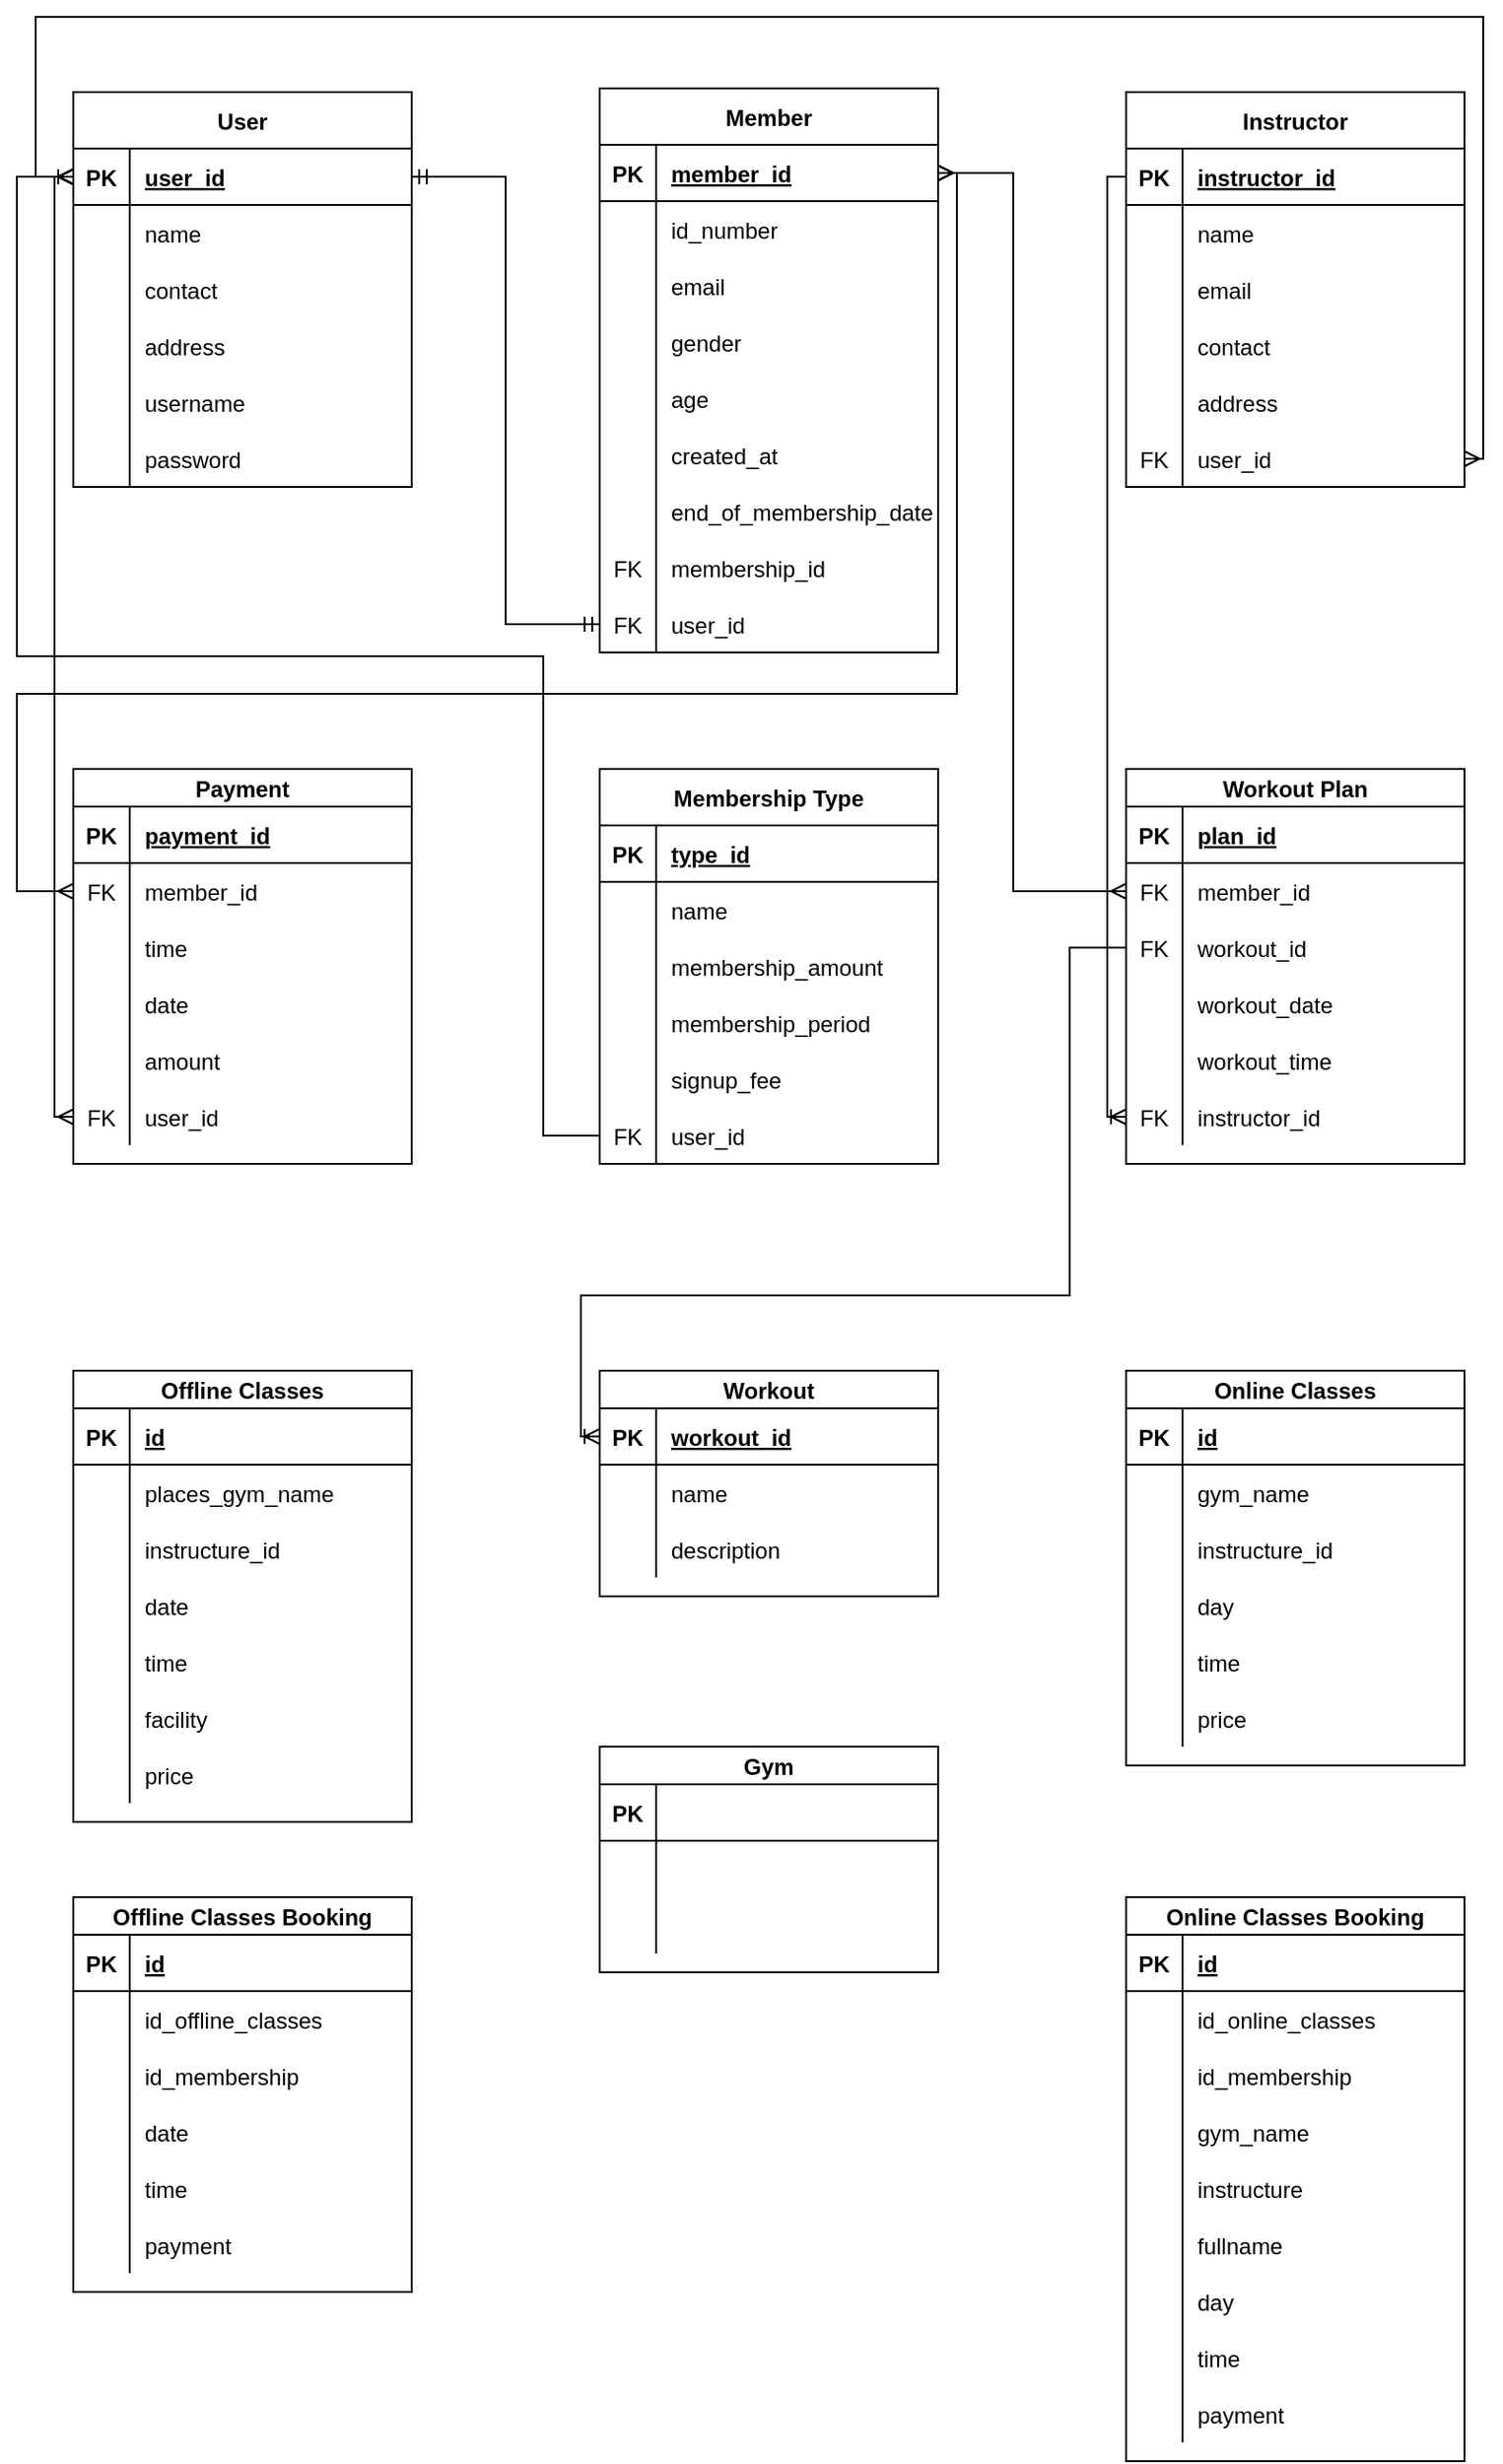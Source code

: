 <mxfile version="20.5.3" type="github">
  <diagram id="IrCvx_c3wrKAdzY81lT7" name="Page-1">
    <mxGraphModel dx="835" dy="355" grid="1" gridSize="10" guides="1" tooltips="1" connect="1" arrows="1" fold="1" page="1" pageScale="1" pageWidth="850" pageHeight="1100" math="0" shadow="0">
      <root>
        <mxCell id="0" />
        <mxCell id="1" parent="0" />
        <mxCell id="00-C4p5MA_wzwd7ySj6_-1" value="User" style="shape=table;startSize=30;container=1;collapsible=1;childLayout=tableLayout;fixedRows=1;rowLines=0;fontStyle=1;align=center;resizeLast=1;strokeColor=#000000;" parent="1" vertex="1">
          <mxGeometry x="40" y="80" width="180" height="210" as="geometry" />
        </mxCell>
        <mxCell id="00-C4p5MA_wzwd7ySj6_-2" value="" style="shape=tableRow;horizontal=0;startSize=0;swimlaneHead=0;swimlaneBody=0;fillColor=none;collapsible=0;dropTarget=0;points=[[0,0.5],[1,0.5]];portConstraint=eastwest;top=0;left=0;right=0;bottom=1;strokeColor=#000000;" parent="00-C4p5MA_wzwd7ySj6_-1" vertex="1">
          <mxGeometry y="30" width="180" height="30" as="geometry" />
        </mxCell>
        <mxCell id="00-C4p5MA_wzwd7ySj6_-3" value="PK" style="shape=partialRectangle;connectable=0;fillColor=none;top=0;left=0;bottom=0;right=0;fontStyle=1;overflow=hidden;strokeColor=#000000;" parent="00-C4p5MA_wzwd7ySj6_-2" vertex="1">
          <mxGeometry width="30" height="30" as="geometry">
            <mxRectangle width="30" height="30" as="alternateBounds" />
          </mxGeometry>
        </mxCell>
        <mxCell id="00-C4p5MA_wzwd7ySj6_-4" value="user_id" style="shape=partialRectangle;connectable=0;fillColor=none;top=0;left=0;bottom=0;right=0;align=left;spacingLeft=6;fontStyle=5;overflow=hidden;strokeColor=#000000;" parent="00-C4p5MA_wzwd7ySj6_-2" vertex="1">
          <mxGeometry x="30" width="150" height="30" as="geometry">
            <mxRectangle width="150" height="30" as="alternateBounds" />
          </mxGeometry>
        </mxCell>
        <mxCell id="00-C4p5MA_wzwd7ySj6_-5" value="" style="shape=tableRow;horizontal=0;startSize=0;swimlaneHead=0;swimlaneBody=0;fillColor=none;collapsible=0;dropTarget=0;points=[[0,0.5],[1,0.5]];portConstraint=eastwest;top=0;left=0;right=0;bottom=0;strokeColor=#000000;" parent="00-C4p5MA_wzwd7ySj6_-1" vertex="1">
          <mxGeometry y="60" width="180" height="30" as="geometry" />
        </mxCell>
        <mxCell id="00-C4p5MA_wzwd7ySj6_-6" value="" style="shape=partialRectangle;connectable=0;fillColor=none;top=0;left=0;bottom=0;right=0;editable=1;overflow=hidden;strokeColor=#000000;" parent="00-C4p5MA_wzwd7ySj6_-5" vertex="1">
          <mxGeometry width="30" height="30" as="geometry">
            <mxRectangle width="30" height="30" as="alternateBounds" />
          </mxGeometry>
        </mxCell>
        <mxCell id="00-C4p5MA_wzwd7ySj6_-7" value="name" style="shape=partialRectangle;connectable=0;fillColor=none;top=0;left=0;bottom=0;right=0;align=left;spacingLeft=6;overflow=hidden;strokeColor=#000000;" parent="00-C4p5MA_wzwd7ySj6_-5" vertex="1">
          <mxGeometry x="30" width="150" height="30" as="geometry">
            <mxRectangle width="150" height="30" as="alternateBounds" />
          </mxGeometry>
        </mxCell>
        <mxCell id="00-C4p5MA_wzwd7ySj6_-8" value="" style="shape=tableRow;horizontal=0;startSize=0;swimlaneHead=0;swimlaneBody=0;fillColor=none;collapsible=0;dropTarget=0;points=[[0,0.5],[1,0.5]];portConstraint=eastwest;top=0;left=0;right=0;bottom=0;strokeColor=#000000;" parent="00-C4p5MA_wzwd7ySj6_-1" vertex="1">
          <mxGeometry y="90" width="180" height="30" as="geometry" />
        </mxCell>
        <mxCell id="00-C4p5MA_wzwd7ySj6_-9" value="" style="shape=partialRectangle;connectable=0;fillColor=none;top=0;left=0;bottom=0;right=0;editable=1;overflow=hidden;strokeColor=#000000;" parent="00-C4p5MA_wzwd7ySj6_-8" vertex="1">
          <mxGeometry width="30" height="30" as="geometry">
            <mxRectangle width="30" height="30" as="alternateBounds" />
          </mxGeometry>
        </mxCell>
        <mxCell id="00-C4p5MA_wzwd7ySj6_-10" value="contact" style="shape=partialRectangle;connectable=0;fillColor=none;top=0;left=0;bottom=0;right=0;align=left;spacingLeft=6;overflow=hidden;strokeColor=#000000;" parent="00-C4p5MA_wzwd7ySj6_-8" vertex="1">
          <mxGeometry x="30" width="150" height="30" as="geometry">
            <mxRectangle width="150" height="30" as="alternateBounds" />
          </mxGeometry>
        </mxCell>
        <mxCell id="00-C4p5MA_wzwd7ySj6_-11" value="" style="shape=tableRow;horizontal=0;startSize=0;swimlaneHead=0;swimlaneBody=0;fillColor=none;collapsible=0;dropTarget=0;points=[[0,0.5],[1,0.5]];portConstraint=eastwest;top=0;left=0;right=0;bottom=0;strokeColor=#000000;" parent="00-C4p5MA_wzwd7ySj6_-1" vertex="1">
          <mxGeometry y="120" width="180" height="30" as="geometry" />
        </mxCell>
        <mxCell id="00-C4p5MA_wzwd7ySj6_-12" value="" style="shape=partialRectangle;connectable=0;fillColor=none;top=0;left=0;bottom=0;right=0;editable=1;overflow=hidden;strokeColor=#000000;" parent="00-C4p5MA_wzwd7ySj6_-11" vertex="1">
          <mxGeometry width="30" height="30" as="geometry">
            <mxRectangle width="30" height="30" as="alternateBounds" />
          </mxGeometry>
        </mxCell>
        <mxCell id="00-C4p5MA_wzwd7ySj6_-13" value="address" style="shape=partialRectangle;connectable=0;fillColor=none;top=0;left=0;bottom=0;right=0;align=left;spacingLeft=6;overflow=hidden;strokeColor=#000000;" parent="00-C4p5MA_wzwd7ySj6_-11" vertex="1">
          <mxGeometry x="30" width="150" height="30" as="geometry">
            <mxRectangle width="150" height="30" as="alternateBounds" />
          </mxGeometry>
        </mxCell>
        <mxCell id="C8x404jCfSZGu2IqOLWA-1" value="" style="shape=tableRow;horizontal=0;startSize=0;swimlaneHead=0;swimlaneBody=0;fillColor=none;collapsible=0;dropTarget=0;points=[[0,0.5],[1,0.5]];portConstraint=eastwest;top=0;left=0;right=0;bottom=0;strokeColor=#000000;" parent="00-C4p5MA_wzwd7ySj6_-1" vertex="1">
          <mxGeometry y="150" width="180" height="30" as="geometry" />
        </mxCell>
        <mxCell id="C8x404jCfSZGu2IqOLWA-2" value="" style="shape=partialRectangle;connectable=0;fillColor=none;top=0;left=0;bottom=0;right=0;editable=1;overflow=hidden;strokeColor=#000000;" parent="C8x404jCfSZGu2IqOLWA-1" vertex="1">
          <mxGeometry width="30" height="30" as="geometry">
            <mxRectangle width="30" height="30" as="alternateBounds" />
          </mxGeometry>
        </mxCell>
        <mxCell id="C8x404jCfSZGu2IqOLWA-3" value="username" style="shape=partialRectangle;connectable=0;fillColor=none;top=0;left=0;bottom=0;right=0;align=left;spacingLeft=6;overflow=hidden;strokeColor=#000000;" parent="C8x404jCfSZGu2IqOLWA-1" vertex="1">
          <mxGeometry x="30" width="150" height="30" as="geometry">
            <mxRectangle width="150" height="30" as="alternateBounds" />
          </mxGeometry>
        </mxCell>
        <mxCell id="C8x404jCfSZGu2IqOLWA-4" value="" style="shape=tableRow;horizontal=0;startSize=0;swimlaneHead=0;swimlaneBody=0;fillColor=none;collapsible=0;dropTarget=0;points=[[0,0.5],[1,0.5]];portConstraint=eastwest;top=0;left=0;right=0;bottom=0;strokeColor=#000000;" parent="00-C4p5MA_wzwd7ySj6_-1" vertex="1">
          <mxGeometry y="180" width="180" height="30" as="geometry" />
        </mxCell>
        <mxCell id="C8x404jCfSZGu2IqOLWA-5" value="" style="shape=partialRectangle;connectable=0;fillColor=none;top=0;left=0;bottom=0;right=0;editable=1;overflow=hidden;strokeColor=#000000;" parent="C8x404jCfSZGu2IqOLWA-4" vertex="1">
          <mxGeometry width="30" height="30" as="geometry">
            <mxRectangle width="30" height="30" as="alternateBounds" />
          </mxGeometry>
        </mxCell>
        <mxCell id="C8x404jCfSZGu2IqOLWA-6" value="password" style="shape=partialRectangle;connectable=0;fillColor=none;top=0;left=0;bottom=0;right=0;align=left;spacingLeft=6;overflow=hidden;strokeColor=#000000;" parent="C8x404jCfSZGu2IqOLWA-4" vertex="1">
          <mxGeometry x="30" width="150" height="30" as="geometry">
            <mxRectangle width="150" height="30" as="alternateBounds" />
          </mxGeometry>
        </mxCell>
        <mxCell id="C8x404jCfSZGu2IqOLWA-7" value="Member" style="shape=table;startSize=30;container=1;collapsible=1;childLayout=tableLayout;fixedRows=1;rowLines=0;fontStyle=1;align=center;resizeLast=1;strokeColor=#000000;" parent="1" vertex="1">
          <mxGeometry x="320" y="78" width="180" height="300" as="geometry" />
        </mxCell>
        <mxCell id="C8x404jCfSZGu2IqOLWA-8" value="" style="shape=tableRow;horizontal=0;startSize=0;swimlaneHead=0;swimlaneBody=0;fillColor=none;collapsible=0;dropTarget=0;points=[[0,0.5],[1,0.5]];portConstraint=eastwest;top=0;left=0;right=0;bottom=1;strokeColor=#000000;" parent="C8x404jCfSZGu2IqOLWA-7" vertex="1">
          <mxGeometry y="30" width="180" height="30" as="geometry" />
        </mxCell>
        <mxCell id="C8x404jCfSZGu2IqOLWA-9" value="PK" style="shape=partialRectangle;connectable=0;fillColor=none;top=0;left=0;bottom=0;right=0;fontStyle=1;overflow=hidden;strokeColor=#000000;" parent="C8x404jCfSZGu2IqOLWA-8" vertex="1">
          <mxGeometry width="30" height="30" as="geometry">
            <mxRectangle width="30" height="30" as="alternateBounds" />
          </mxGeometry>
        </mxCell>
        <mxCell id="C8x404jCfSZGu2IqOLWA-10" value="member_id" style="shape=partialRectangle;connectable=0;fillColor=none;top=0;left=0;bottom=0;right=0;align=left;spacingLeft=6;fontStyle=5;overflow=hidden;strokeColor=#000000;" parent="C8x404jCfSZGu2IqOLWA-8" vertex="1">
          <mxGeometry x="30" width="150" height="30" as="geometry">
            <mxRectangle width="150" height="30" as="alternateBounds" />
          </mxGeometry>
        </mxCell>
        <mxCell id="C8x404jCfSZGu2IqOLWA-11" value="" style="shape=tableRow;horizontal=0;startSize=0;swimlaneHead=0;swimlaneBody=0;fillColor=none;collapsible=0;dropTarget=0;points=[[0,0.5],[1,0.5]];portConstraint=eastwest;top=0;left=0;right=0;bottom=0;strokeColor=#000000;" parent="C8x404jCfSZGu2IqOLWA-7" vertex="1">
          <mxGeometry y="60" width="180" height="30" as="geometry" />
        </mxCell>
        <mxCell id="C8x404jCfSZGu2IqOLWA-12" value="" style="shape=partialRectangle;connectable=0;fillColor=none;top=0;left=0;bottom=0;right=0;editable=1;overflow=hidden;strokeColor=#000000;" parent="C8x404jCfSZGu2IqOLWA-11" vertex="1">
          <mxGeometry width="30" height="30" as="geometry">
            <mxRectangle width="30" height="30" as="alternateBounds" />
          </mxGeometry>
        </mxCell>
        <mxCell id="C8x404jCfSZGu2IqOLWA-13" value="id_number" style="shape=partialRectangle;connectable=0;fillColor=none;top=0;left=0;bottom=0;right=0;align=left;spacingLeft=6;overflow=hidden;strokeColor=#000000;" parent="C8x404jCfSZGu2IqOLWA-11" vertex="1">
          <mxGeometry x="30" width="150" height="30" as="geometry">
            <mxRectangle width="150" height="30" as="alternateBounds" />
          </mxGeometry>
        </mxCell>
        <mxCell id="C8x404jCfSZGu2IqOLWA-14" value="" style="shape=tableRow;horizontal=0;startSize=0;swimlaneHead=0;swimlaneBody=0;fillColor=none;collapsible=0;dropTarget=0;points=[[0,0.5],[1,0.5]];portConstraint=eastwest;top=0;left=0;right=0;bottom=0;strokeColor=#000000;" parent="C8x404jCfSZGu2IqOLWA-7" vertex="1">
          <mxGeometry y="90" width="180" height="30" as="geometry" />
        </mxCell>
        <mxCell id="C8x404jCfSZGu2IqOLWA-15" value="" style="shape=partialRectangle;connectable=0;fillColor=none;top=0;left=0;bottom=0;right=0;editable=1;overflow=hidden;strokeColor=#000000;" parent="C8x404jCfSZGu2IqOLWA-14" vertex="1">
          <mxGeometry width="30" height="30" as="geometry">
            <mxRectangle width="30" height="30" as="alternateBounds" />
          </mxGeometry>
        </mxCell>
        <mxCell id="C8x404jCfSZGu2IqOLWA-16" value="email" style="shape=partialRectangle;connectable=0;fillColor=none;top=0;left=0;bottom=0;right=0;align=left;spacingLeft=6;overflow=hidden;strokeColor=#000000;" parent="C8x404jCfSZGu2IqOLWA-14" vertex="1">
          <mxGeometry x="30" width="150" height="30" as="geometry">
            <mxRectangle width="150" height="30" as="alternateBounds" />
          </mxGeometry>
        </mxCell>
        <mxCell id="C8x404jCfSZGu2IqOLWA-17" value="" style="shape=tableRow;horizontal=0;startSize=0;swimlaneHead=0;swimlaneBody=0;fillColor=none;collapsible=0;dropTarget=0;points=[[0,0.5],[1,0.5]];portConstraint=eastwest;top=0;left=0;right=0;bottom=0;strokeColor=#000000;" parent="C8x404jCfSZGu2IqOLWA-7" vertex="1">
          <mxGeometry y="120" width="180" height="30" as="geometry" />
        </mxCell>
        <mxCell id="C8x404jCfSZGu2IqOLWA-18" value="" style="shape=partialRectangle;connectable=0;fillColor=none;top=0;left=0;bottom=0;right=0;editable=1;overflow=hidden;strokeColor=#000000;" parent="C8x404jCfSZGu2IqOLWA-17" vertex="1">
          <mxGeometry width="30" height="30" as="geometry">
            <mxRectangle width="30" height="30" as="alternateBounds" />
          </mxGeometry>
        </mxCell>
        <mxCell id="C8x404jCfSZGu2IqOLWA-19" value="gender" style="shape=partialRectangle;connectable=0;fillColor=none;top=0;left=0;bottom=0;right=0;align=left;spacingLeft=6;overflow=hidden;strokeColor=#000000;" parent="C8x404jCfSZGu2IqOLWA-17" vertex="1">
          <mxGeometry x="30" width="150" height="30" as="geometry">
            <mxRectangle width="150" height="30" as="alternateBounds" />
          </mxGeometry>
        </mxCell>
        <mxCell id="C8x404jCfSZGu2IqOLWA-20" value="" style="shape=tableRow;horizontal=0;startSize=0;swimlaneHead=0;swimlaneBody=0;fillColor=none;collapsible=0;dropTarget=0;points=[[0,0.5],[1,0.5]];portConstraint=eastwest;top=0;left=0;right=0;bottom=0;strokeColor=#000000;" parent="C8x404jCfSZGu2IqOLWA-7" vertex="1">
          <mxGeometry y="150" width="180" height="30" as="geometry" />
        </mxCell>
        <mxCell id="C8x404jCfSZGu2IqOLWA-21" value="" style="shape=partialRectangle;connectable=0;fillColor=none;top=0;left=0;bottom=0;right=0;editable=1;overflow=hidden;strokeColor=#000000;" parent="C8x404jCfSZGu2IqOLWA-20" vertex="1">
          <mxGeometry width="30" height="30" as="geometry">
            <mxRectangle width="30" height="30" as="alternateBounds" />
          </mxGeometry>
        </mxCell>
        <mxCell id="C8x404jCfSZGu2IqOLWA-22" value="age" style="shape=partialRectangle;connectable=0;fillColor=none;top=0;left=0;bottom=0;right=0;align=left;spacingLeft=6;overflow=hidden;strokeColor=#000000;" parent="C8x404jCfSZGu2IqOLWA-20" vertex="1">
          <mxGeometry x="30" width="150" height="30" as="geometry">
            <mxRectangle width="150" height="30" as="alternateBounds" />
          </mxGeometry>
        </mxCell>
        <mxCell id="C8x404jCfSZGu2IqOLWA-23" value="" style="shape=tableRow;horizontal=0;startSize=0;swimlaneHead=0;swimlaneBody=0;fillColor=none;collapsible=0;dropTarget=0;points=[[0,0.5],[1,0.5]];portConstraint=eastwest;top=0;left=0;right=0;bottom=0;strokeColor=#000000;" parent="C8x404jCfSZGu2IqOLWA-7" vertex="1">
          <mxGeometry y="180" width="180" height="30" as="geometry" />
        </mxCell>
        <mxCell id="C8x404jCfSZGu2IqOLWA-24" value="" style="shape=partialRectangle;connectable=0;fillColor=none;top=0;left=0;bottom=0;right=0;editable=1;overflow=hidden;strokeColor=#000000;" parent="C8x404jCfSZGu2IqOLWA-23" vertex="1">
          <mxGeometry width="30" height="30" as="geometry">
            <mxRectangle width="30" height="30" as="alternateBounds" />
          </mxGeometry>
        </mxCell>
        <mxCell id="C8x404jCfSZGu2IqOLWA-25" value="created_at" style="shape=partialRectangle;connectable=0;fillColor=none;top=0;left=0;bottom=0;right=0;align=left;spacingLeft=6;overflow=hidden;strokeColor=#000000;" parent="C8x404jCfSZGu2IqOLWA-23" vertex="1">
          <mxGeometry x="30" width="150" height="30" as="geometry">
            <mxRectangle width="150" height="30" as="alternateBounds" />
          </mxGeometry>
        </mxCell>
        <mxCell id="c5Hp7cL3liHAv0uhhJpL-27" value="" style="shape=tableRow;horizontal=0;startSize=0;swimlaneHead=0;swimlaneBody=0;fillColor=none;collapsible=0;dropTarget=0;points=[[0,0.5],[1,0.5]];portConstraint=eastwest;top=0;left=0;right=0;bottom=0;strokeColor=#000000;" parent="C8x404jCfSZGu2IqOLWA-7" vertex="1">
          <mxGeometry y="210" width="180" height="30" as="geometry" />
        </mxCell>
        <mxCell id="c5Hp7cL3liHAv0uhhJpL-28" value="" style="shape=partialRectangle;connectable=0;fillColor=none;top=0;left=0;bottom=0;right=0;editable=1;overflow=hidden;strokeColor=#000000;" parent="c5Hp7cL3liHAv0uhhJpL-27" vertex="1">
          <mxGeometry width="30" height="30" as="geometry">
            <mxRectangle width="30" height="30" as="alternateBounds" />
          </mxGeometry>
        </mxCell>
        <mxCell id="c5Hp7cL3liHAv0uhhJpL-29" value="end_of_membership_date" style="shape=partialRectangle;connectable=0;fillColor=none;top=0;left=0;bottom=0;right=0;align=left;spacingLeft=6;overflow=hidden;strokeColor=#000000;" parent="c5Hp7cL3liHAv0uhhJpL-27" vertex="1">
          <mxGeometry x="30" width="150" height="30" as="geometry">
            <mxRectangle width="150" height="30" as="alternateBounds" />
          </mxGeometry>
        </mxCell>
        <mxCell id="C8x404jCfSZGu2IqOLWA-26" value="" style="shape=tableRow;horizontal=0;startSize=0;swimlaneHead=0;swimlaneBody=0;fillColor=none;collapsible=0;dropTarget=0;points=[[0,0.5],[1,0.5]];portConstraint=eastwest;top=0;left=0;right=0;bottom=0;strokeColor=#000000;" parent="C8x404jCfSZGu2IqOLWA-7" vertex="1">
          <mxGeometry y="240" width="180" height="30" as="geometry" />
        </mxCell>
        <mxCell id="C8x404jCfSZGu2IqOLWA-27" value="FK" style="shape=partialRectangle;connectable=0;fillColor=none;top=0;left=0;bottom=0;right=0;editable=1;overflow=hidden;strokeColor=#000000;" parent="C8x404jCfSZGu2IqOLWA-26" vertex="1">
          <mxGeometry width="30" height="30" as="geometry">
            <mxRectangle width="30" height="30" as="alternateBounds" />
          </mxGeometry>
        </mxCell>
        <mxCell id="C8x404jCfSZGu2IqOLWA-28" value="membership_id" style="shape=partialRectangle;connectable=0;fillColor=none;top=0;left=0;bottom=0;right=0;align=left;spacingLeft=6;overflow=hidden;strokeColor=#000000;" parent="C8x404jCfSZGu2IqOLWA-26" vertex="1">
          <mxGeometry x="30" width="150" height="30" as="geometry">
            <mxRectangle width="150" height="30" as="alternateBounds" />
          </mxGeometry>
        </mxCell>
        <mxCell id="C8x404jCfSZGu2IqOLWA-29" value="" style="shape=tableRow;horizontal=0;startSize=0;swimlaneHead=0;swimlaneBody=0;fillColor=none;collapsible=0;dropTarget=0;points=[[0,0.5],[1,0.5]];portConstraint=eastwest;top=0;left=0;right=0;bottom=0;strokeColor=#000000;" parent="C8x404jCfSZGu2IqOLWA-7" vertex="1">
          <mxGeometry y="270" width="180" height="30" as="geometry" />
        </mxCell>
        <mxCell id="C8x404jCfSZGu2IqOLWA-30" value="FK" style="shape=partialRectangle;connectable=0;fillColor=none;top=0;left=0;bottom=0;right=0;editable=1;overflow=hidden;strokeColor=#000000;" parent="C8x404jCfSZGu2IqOLWA-29" vertex="1">
          <mxGeometry width="30" height="30" as="geometry">
            <mxRectangle width="30" height="30" as="alternateBounds" />
          </mxGeometry>
        </mxCell>
        <mxCell id="C8x404jCfSZGu2IqOLWA-31" value="user_id" style="shape=partialRectangle;connectable=0;fillColor=none;top=0;left=0;bottom=0;right=0;align=left;spacingLeft=6;overflow=hidden;strokeColor=#000000;" parent="C8x404jCfSZGu2IqOLWA-29" vertex="1">
          <mxGeometry x="30" width="150" height="30" as="geometry">
            <mxRectangle width="150" height="30" as="alternateBounds" />
          </mxGeometry>
        </mxCell>
        <mxCell id="C8x404jCfSZGu2IqOLWA-32" value="Membership Type" style="shape=table;startSize=30;container=1;collapsible=1;childLayout=tableLayout;fixedRows=1;rowLines=0;fontStyle=1;align=center;resizeLast=1;strokeColor=#000000;" parent="1" vertex="1">
          <mxGeometry x="320" y="440" width="180" height="210" as="geometry" />
        </mxCell>
        <mxCell id="C8x404jCfSZGu2IqOLWA-33" value="" style="shape=tableRow;horizontal=0;startSize=0;swimlaneHead=0;swimlaneBody=0;fillColor=none;collapsible=0;dropTarget=0;points=[[0,0.5],[1,0.5]];portConstraint=eastwest;top=0;left=0;right=0;bottom=1;strokeColor=#000000;" parent="C8x404jCfSZGu2IqOLWA-32" vertex="1">
          <mxGeometry y="30" width="180" height="30" as="geometry" />
        </mxCell>
        <mxCell id="C8x404jCfSZGu2IqOLWA-34" value="PK" style="shape=partialRectangle;connectable=0;fillColor=none;top=0;left=0;bottom=0;right=0;fontStyle=1;overflow=hidden;strokeColor=#000000;" parent="C8x404jCfSZGu2IqOLWA-33" vertex="1">
          <mxGeometry width="30" height="30" as="geometry">
            <mxRectangle width="30" height="30" as="alternateBounds" />
          </mxGeometry>
        </mxCell>
        <mxCell id="C8x404jCfSZGu2IqOLWA-35" value="type_id" style="shape=partialRectangle;connectable=0;fillColor=none;top=0;left=0;bottom=0;right=0;align=left;spacingLeft=6;fontStyle=5;overflow=hidden;strokeColor=#000000;" parent="C8x404jCfSZGu2IqOLWA-33" vertex="1">
          <mxGeometry x="30" width="150" height="30" as="geometry">
            <mxRectangle width="150" height="30" as="alternateBounds" />
          </mxGeometry>
        </mxCell>
        <mxCell id="C8x404jCfSZGu2IqOLWA-39" value="" style="shape=tableRow;horizontal=0;startSize=0;swimlaneHead=0;swimlaneBody=0;fillColor=none;collapsible=0;dropTarget=0;points=[[0,0.5],[1,0.5]];portConstraint=eastwest;top=0;left=0;right=0;bottom=0;strokeColor=#000000;" parent="C8x404jCfSZGu2IqOLWA-32" vertex="1">
          <mxGeometry y="60" width="180" height="30" as="geometry" />
        </mxCell>
        <mxCell id="C8x404jCfSZGu2IqOLWA-40" value="" style="shape=partialRectangle;connectable=0;fillColor=none;top=0;left=0;bottom=0;right=0;editable=1;overflow=hidden;strokeColor=#000000;" parent="C8x404jCfSZGu2IqOLWA-39" vertex="1">
          <mxGeometry width="30" height="30" as="geometry">
            <mxRectangle width="30" height="30" as="alternateBounds" />
          </mxGeometry>
        </mxCell>
        <mxCell id="C8x404jCfSZGu2IqOLWA-41" value="name" style="shape=partialRectangle;connectable=0;fillColor=none;top=0;left=0;bottom=0;right=0;align=left;spacingLeft=6;overflow=hidden;strokeColor=#000000;" parent="C8x404jCfSZGu2IqOLWA-39" vertex="1">
          <mxGeometry x="30" width="150" height="30" as="geometry">
            <mxRectangle width="150" height="30" as="alternateBounds" />
          </mxGeometry>
        </mxCell>
        <mxCell id="C8x404jCfSZGu2IqOLWA-42" value="" style="shape=tableRow;horizontal=0;startSize=0;swimlaneHead=0;swimlaneBody=0;fillColor=none;collapsible=0;dropTarget=0;points=[[0,0.5],[1,0.5]];portConstraint=eastwest;top=0;left=0;right=0;bottom=0;strokeColor=#000000;" parent="C8x404jCfSZGu2IqOLWA-32" vertex="1">
          <mxGeometry y="90" width="180" height="30" as="geometry" />
        </mxCell>
        <mxCell id="C8x404jCfSZGu2IqOLWA-43" value="" style="shape=partialRectangle;connectable=0;fillColor=none;top=0;left=0;bottom=0;right=0;editable=1;overflow=hidden;strokeColor=#000000;" parent="C8x404jCfSZGu2IqOLWA-42" vertex="1">
          <mxGeometry width="30" height="30" as="geometry">
            <mxRectangle width="30" height="30" as="alternateBounds" />
          </mxGeometry>
        </mxCell>
        <mxCell id="C8x404jCfSZGu2IqOLWA-44" value="membership_amount" style="shape=partialRectangle;connectable=0;fillColor=none;top=0;left=0;bottom=0;right=0;align=left;spacingLeft=6;overflow=hidden;strokeColor=#000000;" parent="C8x404jCfSZGu2IqOLWA-42" vertex="1">
          <mxGeometry x="30" width="150" height="30" as="geometry">
            <mxRectangle width="150" height="30" as="alternateBounds" />
          </mxGeometry>
        </mxCell>
        <mxCell id="C8x404jCfSZGu2IqOLWA-45" value="" style="shape=tableRow;horizontal=0;startSize=0;swimlaneHead=0;swimlaneBody=0;fillColor=none;collapsible=0;dropTarget=0;points=[[0,0.5],[1,0.5]];portConstraint=eastwest;top=0;left=0;right=0;bottom=0;strokeColor=#000000;" parent="C8x404jCfSZGu2IqOLWA-32" vertex="1">
          <mxGeometry y="120" width="180" height="30" as="geometry" />
        </mxCell>
        <mxCell id="C8x404jCfSZGu2IqOLWA-46" value="" style="shape=partialRectangle;connectable=0;fillColor=none;top=0;left=0;bottom=0;right=0;editable=1;overflow=hidden;strokeColor=#000000;" parent="C8x404jCfSZGu2IqOLWA-45" vertex="1">
          <mxGeometry width="30" height="30" as="geometry">
            <mxRectangle width="30" height="30" as="alternateBounds" />
          </mxGeometry>
        </mxCell>
        <mxCell id="C8x404jCfSZGu2IqOLWA-47" value="membership_period" style="shape=partialRectangle;connectable=0;fillColor=none;top=0;left=0;bottom=0;right=0;align=left;spacingLeft=6;overflow=hidden;strokeColor=#000000;" parent="C8x404jCfSZGu2IqOLWA-45" vertex="1">
          <mxGeometry x="30" width="150" height="30" as="geometry">
            <mxRectangle width="150" height="30" as="alternateBounds" />
          </mxGeometry>
        </mxCell>
        <mxCell id="C8x404jCfSZGu2IqOLWA-48" value="" style="shape=tableRow;horizontal=0;startSize=0;swimlaneHead=0;swimlaneBody=0;fillColor=none;collapsible=0;dropTarget=0;points=[[0,0.5],[1,0.5]];portConstraint=eastwest;top=0;left=0;right=0;bottom=0;strokeColor=#000000;" parent="C8x404jCfSZGu2IqOLWA-32" vertex="1">
          <mxGeometry y="150" width="180" height="30" as="geometry" />
        </mxCell>
        <mxCell id="C8x404jCfSZGu2IqOLWA-49" value="" style="shape=partialRectangle;connectable=0;fillColor=none;top=0;left=0;bottom=0;right=0;editable=1;overflow=hidden;strokeColor=#000000;" parent="C8x404jCfSZGu2IqOLWA-48" vertex="1">
          <mxGeometry width="30" height="30" as="geometry">
            <mxRectangle width="30" height="30" as="alternateBounds" />
          </mxGeometry>
        </mxCell>
        <mxCell id="C8x404jCfSZGu2IqOLWA-50" value="signup_fee" style="shape=partialRectangle;connectable=0;fillColor=none;top=0;left=0;bottom=0;right=0;align=left;spacingLeft=6;overflow=hidden;strokeColor=#000000;" parent="C8x404jCfSZGu2IqOLWA-48" vertex="1">
          <mxGeometry x="30" width="150" height="30" as="geometry">
            <mxRectangle width="150" height="30" as="alternateBounds" />
          </mxGeometry>
        </mxCell>
        <mxCell id="C8x404jCfSZGu2IqOLWA-54" value="" style="shape=tableRow;horizontal=0;startSize=0;swimlaneHead=0;swimlaneBody=0;fillColor=none;collapsible=0;dropTarget=0;points=[[0,0.5],[1,0.5]];portConstraint=eastwest;top=0;left=0;right=0;bottom=0;strokeColor=#000000;" parent="C8x404jCfSZGu2IqOLWA-32" vertex="1">
          <mxGeometry y="180" width="180" height="30" as="geometry" />
        </mxCell>
        <mxCell id="C8x404jCfSZGu2IqOLWA-55" value="FK" style="shape=partialRectangle;connectable=0;fillColor=none;top=0;left=0;bottom=0;right=0;editable=1;overflow=hidden;strokeColor=#000000;" parent="C8x404jCfSZGu2IqOLWA-54" vertex="1">
          <mxGeometry width="30" height="30" as="geometry">
            <mxRectangle width="30" height="30" as="alternateBounds" />
          </mxGeometry>
        </mxCell>
        <mxCell id="C8x404jCfSZGu2IqOLWA-56" value="user_id" style="shape=partialRectangle;connectable=0;fillColor=none;top=0;left=0;bottom=0;right=0;align=left;spacingLeft=6;overflow=hidden;strokeColor=#000000;" parent="C8x404jCfSZGu2IqOLWA-54" vertex="1">
          <mxGeometry x="30" width="150" height="30" as="geometry">
            <mxRectangle width="150" height="30" as="alternateBounds" />
          </mxGeometry>
        </mxCell>
        <mxCell id="C8x404jCfSZGu2IqOLWA-79" value="Workout Plan" style="shape=table;startSize=20;container=1;collapsible=1;childLayout=tableLayout;fixedRows=1;rowLines=0;fontStyle=1;align=center;resizeLast=1;strokeColor=#000000;" parent="1" vertex="1">
          <mxGeometry x="600" y="440" width="180" height="210" as="geometry" />
        </mxCell>
        <mxCell id="C8x404jCfSZGu2IqOLWA-80" value="" style="shape=tableRow;horizontal=0;startSize=0;swimlaneHead=0;swimlaneBody=0;fillColor=none;collapsible=0;dropTarget=0;points=[[0,0.5],[1,0.5]];portConstraint=eastwest;top=0;left=0;right=0;bottom=1;strokeColor=#000000;" parent="C8x404jCfSZGu2IqOLWA-79" vertex="1">
          <mxGeometry y="20" width="180" height="30" as="geometry" />
        </mxCell>
        <mxCell id="C8x404jCfSZGu2IqOLWA-81" value="PK" style="shape=partialRectangle;connectable=0;fillColor=none;top=0;left=0;bottom=0;right=0;fontStyle=1;overflow=hidden;strokeColor=#000000;" parent="C8x404jCfSZGu2IqOLWA-80" vertex="1">
          <mxGeometry width="30" height="30" as="geometry">
            <mxRectangle width="30" height="30" as="alternateBounds" />
          </mxGeometry>
        </mxCell>
        <mxCell id="C8x404jCfSZGu2IqOLWA-82" value="plan_id" style="shape=partialRectangle;connectable=0;fillColor=none;top=0;left=0;bottom=0;right=0;align=left;spacingLeft=6;fontStyle=5;overflow=hidden;strokeColor=#000000;" parent="C8x404jCfSZGu2IqOLWA-80" vertex="1">
          <mxGeometry x="30" width="150" height="30" as="geometry">
            <mxRectangle width="150" height="30" as="alternateBounds" />
          </mxGeometry>
        </mxCell>
        <mxCell id="C8x404jCfSZGu2IqOLWA-83" value="" style="shape=tableRow;horizontal=0;startSize=0;swimlaneHead=0;swimlaneBody=0;fillColor=none;collapsible=0;dropTarget=0;points=[[0,0.5],[1,0.5]];portConstraint=eastwest;top=0;left=0;right=0;bottom=0;strokeColor=#000000;" parent="C8x404jCfSZGu2IqOLWA-79" vertex="1">
          <mxGeometry y="50" width="180" height="30" as="geometry" />
        </mxCell>
        <mxCell id="C8x404jCfSZGu2IqOLWA-84" value="FK" style="shape=partialRectangle;connectable=0;fillColor=none;top=0;left=0;bottom=0;right=0;editable=1;overflow=hidden;strokeColor=#000000;" parent="C8x404jCfSZGu2IqOLWA-83" vertex="1">
          <mxGeometry width="30" height="30" as="geometry">
            <mxRectangle width="30" height="30" as="alternateBounds" />
          </mxGeometry>
        </mxCell>
        <mxCell id="C8x404jCfSZGu2IqOLWA-85" value="member_id" style="shape=partialRectangle;connectable=0;fillColor=none;top=0;left=0;bottom=0;right=0;align=left;spacingLeft=6;overflow=hidden;strokeColor=#000000;" parent="C8x404jCfSZGu2IqOLWA-83" vertex="1">
          <mxGeometry x="30" width="150" height="30" as="geometry">
            <mxRectangle width="150" height="30" as="alternateBounds" />
          </mxGeometry>
        </mxCell>
        <mxCell id="C8x404jCfSZGu2IqOLWA-86" value="" style="shape=tableRow;horizontal=0;startSize=0;swimlaneHead=0;swimlaneBody=0;fillColor=none;collapsible=0;dropTarget=0;points=[[0,0.5],[1,0.5]];portConstraint=eastwest;top=0;left=0;right=0;bottom=0;strokeColor=#000000;" parent="C8x404jCfSZGu2IqOLWA-79" vertex="1">
          <mxGeometry y="80" width="180" height="30" as="geometry" />
        </mxCell>
        <mxCell id="C8x404jCfSZGu2IqOLWA-87" value="FK" style="shape=partialRectangle;connectable=0;fillColor=none;top=0;left=0;bottom=0;right=0;editable=1;overflow=hidden;strokeColor=#000000;" parent="C8x404jCfSZGu2IqOLWA-86" vertex="1">
          <mxGeometry width="30" height="30" as="geometry">
            <mxRectangle width="30" height="30" as="alternateBounds" />
          </mxGeometry>
        </mxCell>
        <mxCell id="C8x404jCfSZGu2IqOLWA-88" value="workout_id" style="shape=partialRectangle;connectable=0;fillColor=none;top=0;left=0;bottom=0;right=0;align=left;spacingLeft=6;overflow=hidden;strokeColor=#000000;" parent="C8x404jCfSZGu2IqOLWA-86" vertex="1">
          <mxGeometry x="30" width="150" height="30" as="geometry">
            <mxRectangle width="150" height="30" as="alternateBounds" />
          </mxGeometry>
        </mxCell>
        <mxCell id="C8x404jCfSZGu2IqOLWA-89" value="" style="shape=tableRow;horizontal=0;startSize=0;swimlaneHead=0;swimlaneBody=0;fillColor=none;collapsible=0;dropTarget=0;points=[[0,0.5],[1,0.5]];portConstraint=eastwest;top=0;left=0;right=0;bottom=0;strokeColor=#000000;" parent="C8x404jCfSZGu2IqOLWA-79" vertex="1">
          <mxGeometry y="110" width="180" height="30" as="geometry" />
        </mxCell>
        <mxCell id="C8x404jCfSZGu2IqOLWA-90" value="" style="shape=partialRectangle;connectable=0;fillColor=none;top=0;left=0;bottom=0;right=0;editable=1;overflow=hidden;strokeColor=#000000;" parent="C8x404jCfSZGu2IqOLWA-89" vertex="1">
          <mxGeometry width="30" height="30" as="geometry">
            <mxRectangle width="30" height="30" as="alternateBounds" />
          </mxGeometry>
        </mxCell>
        <mxCell id="C8x404jCfSZGu2IqOLWA-91" value="workout_date" style="shape=partialRectangle;connectable=0;fillColor=none;top=0;left=0;bottom=0;right=0;align=left;spacingLeft=6;overflow=hidden;strokeColor=#000000;" parent="C8x404jCfSZGu2IqOLWA-89" vertex="1">
          <mxGeometry x="30" width="150" height="30" as="geometry">
            <mxRectangle width="150" height="30" as="alternateBounds" />
          </mxGeometry>
        </mxCell>
        <mxCell id="C8x404jCfSZGu2IqOLWA-92" value="" style="shape=tableRow;horizontal=0;startSize=0;swimlaneHead=0;swimlaneBody=0;fillColor=none;collapsible=0;dropTarget=0;points=[[0,0.5],[1,0.5]];portConstraint=eastwest;top=0;left=0;right=0;bottom=0;strokeColor=#000000;" parent="C8x404jCfSZGu2IqOLWA-79" vertex="1">
          <mxGeometry y="140" width="180" height="30" as="geometry" />
        </mxCell>
        <mxCell id="C8x404jCfSZGu2IqOLWA-93" value="" style="shape=partialRectangle;connectable=0;fillColor=none;top=0;left=0;bottom=0;right=0;editable=1;overflow=hidden;strokeColor=#000000;" parent="C8x404jCfSZGu2IqOLWA-92" vertex="1">
          <mxGeometry width="30" height="30" as="geometry">
            <mxRectangle width="30" height="30" as="alternateBounds" />
          </mxGeometry>
        </mxCell>
        <mxCell id="C8x404jCfSZGu2IqOLWA-94" value="workout_time" style="shape=partialRectangle;connectable=0;fillColor=none;top=0;left=0;bottom=0;right=0;align=left;spacingLeft=6;overflow=hidden;strokeColor=#000000;" parent="C8x404jCfSZGu2IqOLWA-92" vertex="1">
          <mxGeometry x="30" width="150" height="30" as="geometry">
            <mxRectangle width="150" height="30" as="alternateBounds" />
          </mxGeometry>
        </mxCell>
        <mxCell id="C8x404jCfSZGu2IqOLWA-95" value="" style="shape=tableRow;horizontal=0;startSize=0;swimlaneHead=0;swimlaneBody=0;fillColor=none;collapsible=0;dropTarget=0;points=[[0,0.5],[1,0.5]];portConstraint=eastwest;top=0;left=0;right=0;bottom=0;strokeColor=#000000;" parent="C8x404jCfSZGu2IqOLWA-79" vertex="1">
          <mxGeometry y="170" width="180" height="30" as="geometry" />
        </mxCell>
        <mxCell id="C8x404jCfSZGu2IqOLWA-96" value="FK" style="shape=partialRectangle;connectable=0;fillColor=none;top=0;left=0;bottom=0;right=0;editable=1;overflow=hidden;strokeColor=#000000;" parent="C8x404jCfSZGu2IqOLWA-95" vertex="1">
          <mxGeometry width="30" height="30" as="geometry">
            <mxRectangle width="30" height="30" as="alternateBounds" />
          </mxGeometry>
        </mxCell>
        <mxCell id="C8x404jCfSZGu2IqOLWA-97" value="instructor_id" style="shape=partialRectangle;connectable=0;fillColor=none;top=0;left=0;bottom=0;right=0;align=left;spacingLeft=6;overflow=hidden;strokeColor=#000000;" parent="C8x404jCfSZGu2IqOLWA-95" vertex="1">
          <mxGeometry x="30" width="150" height="30" as="geometry">
            <mxRectangle width="150" height="30" as="alternateBounds" />
          </mxGeometry>
        </mxCell>
        <mxCell id="C8x404jCfSZGu2IqOLWA-98" value="Workout" style="shape=table;startSize=20;container=1;collapsible=1;childLayout=tableLayout;fixedRows=1;rowLines=0;fontStyle=1;align=center;resizeLast=1;strokeColor=#000000;" parent="1" vertex="1">
          <mxGeometry x="320" y="760" width="180" height="120" as="geometry" />
        </mxCell>
        <mxCell id="C8x404jCfSZGu2IqOLWA-99" value="" style="shape=tableRow;horizontal=0;startSize=0;swimlaneHead=0;swimlaneBody=0;fillColor=none;collapsible=0;dropTarget=0;points=[[0,0.5],[1,0.5]];portConstraint=eastwest;top=0;left=0;right=0;bottom=1;strokeColor=#000000;" parent="C8x404jCfSZGu2IqOLWA-98" vertex="1">
          <mxGeometry y="20" width="180" height="30" as="geometry" />
        </mxCell>
        <mxCell id="C8x404jCfSZGu2IqOLWA-100" value="PK" style="shape=partialRectangle;connectable=0;fillColor=none;top=0;left=0;bottom=0;right=0;fontStyle=1;overflow=hidden;strokeColor=#000000;" parent="C8x404jCfSZGu2IqOLWA-99" vertex="1">
          <mxGeometry width="30" height="30" as="geometry">
            <mxRectangle width="30" height="30" as="alternateBounds" />
          </mxGeometry>
        </mxCell>
        <mxCell id="C8x404jCfSZGu2IqOLWA-101" value="workout_id" style="shape=partialRectangle;connectable=0;fillColor=none;top=0;left=0;bottom=0;right=0;align=left;spacingLeft=6;fontStyle=5;overflow=hidden;strokeColor=#000000;" parent="C8x404jCfSZGu2IqOLWA-99" vertex="1">
          <mxGeometry x="30" width="150" height="30" as="geometry">
            <mxRectangle width="150" height="30" as="alternateBounds" />
          </mxGeometry>
        </mxCell>
        <mxCell id="C8x404jCfSZGu2IqOLWA-102" value="" style="shape=tableRow;horizontal=0;startSize=0;swimlaneHead=0;swimlaneBody=0;fillColor=none;collapsible=0;dropTarget=0;points=[[0,0.5],[1,0.5]];portConstraint=eastwest;top=0;left=0;right=0;bottom=0;strokeColor=#000000;" parent="C8x404jCfSZGu2IqOLWA-98" vertex="1">
          <mxGeometry y="50" width="180" height="30" as="geometry" />
        </mxCell>
        <mxCell id="C8x404jCfSZGu2IqOLWA-103" value="" style="shape=partialRectangle;connectable=0;fillColor=none;top=0;left=0;bottom=0;right=0;editable=1;overflow=hidden;strokeColor=#000000;" parent="C8x404jCfSZGu2IqOLWA-102" vertex="1">
          <mxGeometry width="30" height="30" as="geometry">
            <mxRectangle width="30" height="30" as="alternateBounds" />
          </mxGeometry>
        </mxCell>
        <mxCell id="C8x404jCfSZGu2IqOLWA-104" value="name" style="shape=partialRectangle;connectable=0;fillColor=none;top=0;left=0;bottom=0;right=0;align=left;spacingLeft=6;overflow=hidden;strokeColor=#000000;" parent="C8x404jCfSZGu2IqOLWA-102" vertex="1">
          <mxGeometry x="30" width="150" height="30" as="geometry">
            <mxRectangle width="150" height="30" as="alternateBounds" />
          </mxGeometry>
        </mxCell>
        <mxCell id="C8x404jCfSZGu2IqOLWA-105" value="" style="shape=tableRow;horizontal=0;startSize=0;swimlaneHead=0;swimlaneBody=0;fillColor=none;collapsible=0;dropTarget=0;points=[[0,0.5],[1,0.5]];portConstraint=eastwest;top=0;left=0;right=0;bottom=0;strokeColor=#000000;" parent="C8x404jCfSZGu2IqOLWA-98" vertex="1">
          <mxGeometry y="80" width="180" height="30" as="geometry" />
        </mxCell>
        <mxCell id="C8x404jCfSZGu2IqOLWA-106" value="" style="shape=partialRectangle;connectable=0;fillColor=none;top=0;left=0;bottom=0;right=0;editable=1;overflow=hidden;strokeColor=#000000;" parent="C8x404jCfSZGu2IqOLWA-105" vertex="1">
          <mxGeometry width="30" height="30" as="geometry">
            <mxRectangle width="30" height="30" as="alternateBounds" />
          </mxGeometry>
        </mxCell>
        <mxCell id="C8x404jCfSZGu2IqOLWA-107" value="description" style="shape=partialRectangle;connectable=0;fillColor=none;top=0;left=0;bottom=0;right=0;align=left;spacingLeft=6;overflow=hidden;strokeColor=#000000;" parent="C8x404jCfSZGu2IqOLWA-105" vertex="1">
          <mxGeometry x="30" width="150" height="30" as="geometry">
            <mxRectangle width="150" height="30" as="alternateBounds" />
          </mxGeometry>
        </mxCell>
        <mxCell id="C8x404jCfSZGu2IqOLWA-117" value="Payment" style="shape=table;startSize=20;container=1;collapsible=1;childLayout=tableLayout;fixedRows=1;rowLines=0;fontStyle=1;align=center;resizeLast=1;strokeColor=#000000;" parent="1" vertex="1">
          <mxGeometry x="40" y="440" width="180" height="210" as="geometry" />
        </mxCell>
        <mxCell id="C8x404jCfSZGu2IqOLWA-118" value="" style="shape=tableRow;horizontal=0;startSize=0;swimlaneHead=0;swimlaneBody=0;fillColor=none;collapsible=0;dropTarget=0;points=[[0,0.5],[1,0.5]];portConstraint=eastwest;top=0;left=0;right=0;bottom=1;strokeColor=#000000;" parent="C8x404jCfSZGu2IqOLWA-117" vertex="1">
          <mxGeometry y="20" width="180" height="30" as="geometry" />
        </mxCell>
        <mxCell id="C8x404jCfSZGu2IqOLWA-119" value="PK" style="shape=partialRectangle;connectable=0;fillColor=none;top=0;left=0;bottom=0;right=0;fontStyle=1;overflow=hidden;strokeColor=#000000;" parent="C8x404jCfSZGu2IqOLWA-118" vertex="1">
          <mxGeometry width="30" height="30" as="geometry">
            <mxRectangle width="30" height="30" as="alternateBounds" />
          </mxGeometry>
        </mxCell>
        <mxCell id="C8x404jCfSZGu2IqOLWA-120" value="payment_id" style="shape=partialRectangle;connectable=0;fillColor=none;top=0;left=0;bottom=0;right=0;align=left;spacingLeft=6;fontStyle=5;overflow=hidden;strokeColor=#000000;" parent="C8x404jCfSZGu2IqOLWA-118" vertex="1">
          <mxGeometry x="30" width="150" height="30" as="geometry">
            <mxRectangle width="150" height="30" as="alternateBounds" />
          </mxGeometry>
        </mxCell>
        <mxCell id="C8x404jCfSZGu2IqOLWA-121" value="" style="shape=tableRow;horizontal=0;startSize=0;swimlaneHead=0;swimlaneBody=0;fillColor=none;collapsible=0;dropTarget=0;points=[[0,0.5],[1,0.5]];portConstraint=eastwest;top=0;left=0;right=0;bottom=0;strokeColor=#000000;" parent="C8x404jCfSZGu2IqOLWA-117" vertex="1">
          <mxGeometry y="50" width="180" height="30" as="geometry" />
        </mxCell>
        <mxCell id="C8x404jCfSZGu2IqOLWA-122" value="FK" style="shape=partialRectangle;connectable=0;fillColor=none;top=0;left=0;bottom=0;right=0;editable=1;overflow=hidden;strokeColor=#000000;" parent="C8x404jCfSZGu2IqOLWA-121" vertex="1">
          <mxGeometry width="30" height="30" as="geometry">
            <mxRectangle width="30" height="30" as="alternateBounds" />
          </mxGeometry>
        </mxCell>
        <mxCell id="C8x404jCfSZGu2IqOLWA-123" value="member_id" style="shape=partialRectangle;connectable=0;fillColor=none;top=0;left=0;bottom=0;right=0;align=left;spacingLeft=6;overflow=hidden;strokeColor=#000000;" parent="C8x404jCfSZGu2IqOLWA-121" vertex="1">
          <mxGeometry x="30" width="150" height="30" as="geometry">
            <mxRectangle width="150" height="30" as="alternateBounds" />
          </mxGeometry>
        </mxCell>
        <mxCell id="C8x404jCfSZGu2IqOLWA-124" value="" style="shape=tableRow;horizontal=0;startSize=0;swimlaneHead=0;swimlaneBody=0;fillColor=none;collapsible=0;dropTarget=0;points=[[0,0.5],[1,0.5]];portConstraint=eastwest;top=0;left=0;right=0;bottom=0;strokeColor=#000000;" parent="C8x404jCfSZGu2IqOLWA-117" vertex="1">
          <mxGeometry y="80" width="180" height="30" as="geometry" />
        </mxCell>
        <mxCell id="C8x404jCfSZGu2IqOLWA-125" value="" style="shape=partialRectangle;connectable=0;fillColor=none;top=0;left=0;bottom=0;right=0;editable=1;overflow=hidden;strokeColor=#000000;" parent="C8x404jCfSZGu2IqOLWA-124" vertex="1">
          <mxGeometry width="30" height="30" as="geometry">
            <mxRectangle width="30" height="30" as="alternateBounds" />
          </mxGeometry>
        </mxCell>
        <mxCell id="C8x404jCfSZGu2IqOLWA-126" value="time" style="shape=partialRectangle;connectable=0;fillColor=none;top=0;left=0;bottom=0;right=0;align=left;spacingLeft=6;overflow=hidden;strokeColor=#000000;" parent="C8x404jCfSZGu2IqOLWA-124" vertex="1">
          <mxGeometry x="30" width="150" height="30" as="geometry">
            <mxRectangle width="150" height="30" as="alternateBounds" />
          </mxGeometry>
        </mxCell>
        <mxCell id="C8x404jCfSZGu2IqOLWA-127" value="" style="shape=tableRow;horizontal=0;startSize=0;swimlaneHead=0;swimlaneBody=0;fillColor=none;collapsible=0;dropTarget=0;points=[[0,0.5],[1,0.5]];portConstraint=eastwest;top=0;left=0;right=0;bottom=0;strokeColor=#000000;" parent="C8x404jCfSZGu2IqOLWA-117" vertex="1">
          <mxGeometry y="110" width="180" height="30" as="geometry" />
        </mxCell>
        <mxCell id="C8x404jCfSZGu2IqOLWA-128" value="" style="shape=partialRectangle;connectable=0;fillColor=none;top=0;left=0;bottom=0;right=0;editable=1;overflow=hidden;strokeColor=#000000;" parent="C8x404jCfSZGu2IqOLWA-127" vertex="1">
          <mxGeometry width="30" height="30" as="geometry">
            <mxRectangle width="30" height="30" as="alternateBounds" />
          </mxGeometry>
        </mxCell>
        <mxCell id="C8x404jCfSZGu2IqOLWA-129" value="date" style="shape=partialRectangle;connectable=0;fillColor=none;top=0;left=0;bottom=0;right=0;align=left;spacingLeft=6;overflow=hidden;strokeColor=#000000;" parent="C8x404jCfSZGu2IqOLWA-127" vertex="1">
          <mxGeometry x="30" width="150" height="30" as="geometry">
            <mxRectangle width="150" height="30" as="alternateBounds" />
          </mxGeometry>
        </mxCell>
        <mxCell id="C8x404jCfSZGu2IqOLWA-130" value="" style="shape=tableRow;horizontal=0;startSize=0;swimlaneHead=0;swimlaneBody=0;fillColor=none;collapsible=0;dropTarget=0;points=[[0,0.5],[1,0.5]];portConstraint=eastwest;top=0;left=0;right=0;bottom=0;strokeColor=#000000;" parent="C8x404jCfSZGu2IqOLWA-117" vertex="1">
          <mxGeometry y="140" width="180" height="30" as="geometry" />
        </mxCell>
        <mxCell id="C8x404jCfSZGu2IqOLWA-131" value="" style="shape=partialRectangle;connectable=0;fillColor=none;top=0;left=0;bottom=0;right=0;editable=1;overflow=hidden;strokeColor=#000000;" parent="C8x404jCfSZGu2IqOLWA-130" vertex="1">
          <mxGeometry width="30" height="30" as="geometry">
            <mxRectangle width="30" height="30" as="alternateBounds" />
          </mxGeometry>
        </mxCell>
        <mxCell id="C8x404jCfSZGu2IqOLWA-132" value="amount" style="shape=partialRectangle;connectable=0;fillColor=none;top=0;left=0;bottom=0;right=0;align=left;spacingLeft=6;overflow=hidden;strokeColor=#000000;" parent="C8x404jCfSZGu2IqOLWA-130" vertex="1">
          <mxGeometry x="30" width="150" height="30" as="geometry">
            <mxRectangle width="150" height="30" as="alternateBounds" />
          </mxGeometry>
        </mxCell>
        <mxCell id="C8x404jCfSZGu2IqOLWA-133" value="" style="shape=tableRow;horizontal=0;startSize=0;swimlaneHead=0;swimlaneBody=0;fillColor=none;collapsible=0;dropTarget=0;points=[[0,0.5],[1,0.5]];portConstraint=eastwest;top=0;left=0;right=0;bottom=0;strokeColor=#000000;" parent="C8x404jCfSZGu2IqOLWA-117" vertex="1">
          <mxGeometry y="170" width="180" height="30" as="geometry" />
        </mxCell>
        <mxCell id="C8x404jCfSZGu2IqOLWA-134" value="FK" style="shape=partialRectangle;connectable=0;fillColor=none;top=0;left=0;bottom=0;right=0;editable=1;overflow=hidden;strokeColor=#000000;" parent="C8x404jCfSZGu2IqOLWA-133" vertex="1">
          <mxGeometry width="30" height="30" as="geometry">
            <mxRectangle width="30" height="30" as="alternateBounds" />
          </mxGeometry>
        </mxCell>
        <mxCell id="C8x404jCfSZGu2IqOLWA-135" value="user_id" style="shape=partialRectangle;connectable=0;fillColor=none;top=0;left=0;bottom=0;right=0;align=left;spacingLeft=6;overflow=hidden;strokeColor=#000000;" parent="C8x404jCfSZGu2IqOLWA-133" vertex="1">
          <mxGeometry x="30" width="150" height="30" as="geometry">
            <mxRectangle width="150" height="30" as="alternateBounds" />
          </mxGeometry>
        </mxCell>
        <mxCell id="C8x404jCfSZGu2IqOLWA-136" value="Instructor" style="shape=table;startSize=30;container=1;collapsible=1;childLayout=tableLayout;fixedRows=1;rowLines=0;fontStyle=1;align=center;resizeLast=1;strokeColor=#000000;" parent="1" vertex="1">
          <mxGeometry x="600" y="80" width="180" height="210" as="geometry" />
        </mxCell>
        <mxCell id="C8x404jCfSZGu2IqOLWA-137" value="" style="shape=tableRow;horizontal=0;startSize=0;swimlaneHead=0;swimlaneBody=0;fillColor=none;collapsible=0;dropTarget=0;points=[[0,0.5],[1,0.5]];portConstraint=eastwest;top=0;left=0;right=0;bottom=1;strokeColor=#000000;" parent="C8x404jCfSZGu2IqOLWA-136" vertex="1">
          <mxGeometry y="30" width="180" height="30" as="geometry" />
        </mxCell>
        <mxCell id="C8x404jCfSZGu2IqOLWA-138" value="PK" style="shape=partialRectangle;connectable=0;fillColor=none;top=0;left=0;bottom=0;right=0;fontStyle=1;overflow=hidden;strokeColor=#000000;" parent="C8x404jCfSZGu2IqOLWA-137" vertex="1">
          <mxGeometry width="30" height="30" as="geometry">
            <mxRectangle width="30" height="30" as="alternateBounds" />
          </mxGeometry>
        </mxCell>
        <mxCell id="C8x404jCfSZGu2IqOLWA-139" value="instructor_id" style="shape=partialRectangle;connectable=0;fillColor=none;top=0;left=0;bottom=0;right=0;align=left;spacingLeft=6;fontStyle=5;overflow=hidden;strokeColor=#000000;" parent="C8x404jCfSZGu2IqOLWA-137" vertex="1">
          <mxGeometry x="30" width="150" height="30" as="geometry">
            <mxRectangle width="150" height="30" as="alternateBounds" />
          </mxGeometry>
        </mxCell>
        <mxCell id="C8x404jCfSZGu2IqOLWA-140" value="" style="shape=tableRow;horizontal=0;startSize=0;swimlaneHead=0;swimlaneBody=0;fillColor=none;collapsible=0;dropTarget=0;points=[[0,0.5],[1,0.5]];portConstraint=eastwest;top=0;left=0;right=0;bottom=0;strokeColor=#000000;" parent="C8x404jCfSZGu2IqOLWA-136" vertex="1">
          <mxGeometry y="60" width="180" height="30" as="geometry" />
        </mxCell>
        <mxCell id="C8x404jCfSZGu2IqOLWA-141" value="" style="shape=partialRectangle;connectable=0;fillColor=none;top=0;left=0;bottom=0;right=0;editable=1;overflow=hidden;strokeColor=#000000;" parent="C8x404jCfSZGu2IqOLWA-140" vertex="1">
          <mxGeometry width="30" height="30" as="geometry">
            <mxRectangle width="30" height="30" as="alternateBounds" />
          </mxGeometry>
        </mxCell>
        <mxCell id="C8x404jCfSZGu2IqOLWA-142" value="name" style="shape=partialRectangle;connectable=0;fillColor=none;top=0;left=0;bottom=0;right=0;align=left;spacingLeft=6;overflow=hidden;strokeColor=#000000;" parent="C8x404jCfSZGu2IqOLWA-140" vertex="1">
          <mxGeometry x="30" width="150" height="30" as="geometry">
            <mxRectangle width="150" height="30" as="alternateBounds" />
          </mxGeometry>
        </mxCell>
        <mxCell id="C8x404jCfSZGu2IqOLWA-143" value="" style="shape=tableRow;horizontal=0;startSize=0;swimlaneHead=0;swimlaneBody=0;fillColor=none;collapsible=0;dropTarget=0;points=[[0,0.5],[1,0.5]];portConstraint=eastwest;top=0;left=0;right=0;bottom=0;strokeColor=#000000;" parent="C8x404jCfSZGu2IqOLWA-136" vertex="1">
          <mxGeometry y="90" width="180" height="30" as="geometry" />
        </mxCell>
        <mxCell id="C8x404jCfSZGu2IqOLWA-144" value="" style="shape=partialRectangle;connectable=0;fillColor=none;top=0;left=0;bottom=0;right=0;editable=1;overflow=hidden;strokeColor=#000000;" parent="C8x404jCfSZGu2IqOLWA-143" vertex="1">
          <mxGeometry width="30" height="30" as="geometry">
            <mxRectangle width="30" height="30" as="alternateBounds" />
          </mxGeometry>
        </mxCell>
        <mxCell id="C8x404jCfSZGu2IqOLWA-145" value="email" style="shape=partialRectangle;connectable=0;fillColor=none;top=0;left=0;bottom=0;right=0;align=left;spacingLeft=6;overflow=hidden;strokeColor=#000000;" parent="C8x404jCfSZGu2IqOLWA-143" vertex="1">
          <mxGeometry x="30" width="150" height="30" as="geometry">
            <mxRectangle width="150" height="30" as="alternateBounds" />
          </mxGeometry>
        </mxCell>
        <mxCell id="C8x404jCfSZGu2IqOLWA-146" value="" style="shape=tableRow;horizontal=0;startSize=0;swimlaneHead=0;swimlaneBody=0;fillColor=none;collapsible=0;dropTarget=0;points=[[0,0.5],[1,0.5]];portConstraint=eastwest;top=0;left=0;right=0;bottom=0;strokeColor=#000000;" parent="C8x404jCfSZGu2IqOLWA-136" vertex="1">
          <mxGeometry y="120" width="180" height="30" as="geometry" />
        </mxCell>
        <mxCell id="C8x404jCfSZGu2IqOLWA-147" value="" style="shape=partialRectangle;connectable=0;fillColor=none;top=0;left=0;bottom=0;right=0;editable=1;overflow=hidden;strokeColor=#000000;" parent="C8x404jCfSZGu2IqOLWA-146" vertex="1">
          <mxGeometry width="30" height="30" as="geometry">
            <mxRectangle width="30" height="30" as="alternateBounds" />
          </mxGeometry>
        </mxCell>
        <mxCell id="C8x404jCfSZGu2IqOLWA-148" value="contact" style="shape=partialRectangle;connectable=0;fillColor=none;top=0;left=0;bottom=0;right=0;align=left;spacingLeft=6;overflow=hidden;strokeColor=#000000;" parent="C8x404jCfSZGu2IqOLWA-146" vertex="1">
          <mxGeometry x="30" width="150" height="30" as="geometry">
            <mxRectangle width="150" height="30" as="alternateBounds" />
          </mxGeometry>
        </mxCell>
        <mxCell id="C8x404jCfSZGu2IqOLWA-149" value="" style="shape=tableRow;horizontal=0;startSize=0;swimlaneHead=0;swimlaneBody=0;fillColor=none;collapsible=0;dropTarget=0;points=[[0,0.5],[1,0.5]];portConstraint=eastwest;top=0;left=0;right=0;bottom=0;strokeColor=#000000;" parent="C8x404jCfSZGu2IqOLWA-136" vertex="1">
          <mxGeometry y="150" width="180" height="30" as="geometry" />
        </mxCell>
        <mxCell id="C8x404jCfSZGu2IqOLWA-150" value="" style="shape=partialRectangle;connectable=0;fillColor=none;top=0;left=0;bottom=0;right=0;editable=1;overflow=hidden;strokeColor=#000000;" parent="C8x404jCfSZGu2IqOLWA-149" vertex="1">
          <mxGeometry width="30" height="30" as="geometry">
            <mxRectangle width="30" height="30" as="alternateBounds" />
          </mxGeometry>
        </mxCell>
        <mxCell id="C8x404jCfSZGu2IqOLWA-151" value="address" style="shape=partialRectangle;connectable=0;fillColor=none;top=0;left=0;bottom=0;right=0;align=left;spacingLeft=6;overflow=hidden;strokeColor=#000000;" parent="C8x404jCfSZGu2IqOLWA-149" vertex="1">
          <mxGeometry x="30" width="150" height="30" as="geometry">
            <mxRectangle width="150" height="30" as="alternateBounds" />
          </mxGeometry>
        </mxCell>
        <mxCell id="C8x404jCfSZGu2IqOLWA-152" value="" style="shape=tableRow;horizontal=0;startSize=0;swimlaneHead=0;swimlaneBody=0;fillColor=none;collapsible=0;dropTarget=0;points=[[0,0.5],[1,0.5]];portConstraint=eastwest;top=0;left=0;right=0;bottom=0;strokeColor=#000000;" parent="C8x404jCfSZGu2IqOLWA-136" vertex="1">
          <mxGeometry y="180" width="180" height="30" as="geometry" />
        </mxCell>
        <mxCell id="C8x404jCfSZGu2IqOLWA-153" value="FK" style="shape=partialRectangle;connectable=0;fillColor=none;top=0;left=0;bottom=0;right=0;editable=1;overflow=hidden;strokeColor=#000000;" parent="C8x404jCfSZGu2IqOLWA-152" vertex="1">
          <mxGeometry width="30" height="30" as="geometry">
            <mxRectangle width="30" height="30" as="alternateBounds" />
          </mxGeometry>
        </mxCell>
        <mxCell id="C8x404jCfSZGu2IqOLWA-154" value="user_id" style="shape=partialRectangle;connectable=0;fillColor=none;top=0;left=0;bottom=0;right=0;align=left;spacingLeft=6;overflow=hidden;strokeColor=#000000;" parent="C8x404jCfSZGu2IqOLWA-152" vertex="1">
          <mxGeometry x="30" width="150" height="30" as="geometry">
            <mxRectangle width="150" height="30" as="alternateBounds" />
          </mxGeometry>
        </mxCell>
        <mxCell id="c5Hp7cL3liHAv0uhhJpL-30" value="Offline Classes" style="shape=table;startSize=20;container=1;collapsible=1;childLayout=tableLayout;fixedRows=1;rowLines=0;fontStyle=1;align=center;resizeLast=1;strokeColor=#000000;" parent="1" vertex="1">
          <mxGeometry x="40" y="760" width="180" height="240" as="geometry" />
        </mxCell>
        <mxCell id="c5Hp7cL3liHAv0uhhJpL-31" value="" style="shape=tableRow;horizontal=0;startSize=0;swimlaneHead=0;swimlaneBody=0;fillColor=none;collapsible=0;dropTarget=0;points=[[0,0.5],[1,0.5]];portConstraint=eastwest;top=0;left=0;right=0;bottom=1;strokeColor=#000000;" parent="c5Hp7cL3liHAv0uhhJpL-30" vertex="1">
          <mxGeometry y="20" width="180" height="30" as="geometry" />
        </mxCell>
        <mxCell id="c5Hp7cL3liHAv0uhhJpL-32" value="PK" style="shape=partialRectangle;connectable=0;fillColor=none;top=0;left=0;bottom=0;right=0;fontStyle=1;overflow=hidden;strokeColor=#000000;" parent="c5Hp7cL3liHAv0uhhJpL-31" vertex="1">
          <mxGeometry width="30" height="30" as="geometry">
            <mxRectangle width="30" height="30" as="alternateBounds" />
          </mxGeometry>
        </mxCell>
        <mxCell id="c5Hp7cL3liHAv0uhhJpL-33" value="id" style="shape=partialRectangle;connectable=0;fillColor=none;top=0;left=0;bottom=0;right=0;align=left;spacingLeft=6;fontStyle=5;overflow=hidden;strokeColor=#000000;" parent="c5Hp7cL3liHAv0uhhJpL-31" vertex="1">
          <mxGeometry x="30" width="150" height="30" as="geometry">
            <mxRectangle width="150" height="30" as="alternateBounds" />
          </mxGeometry>
        </mxCell>
        <mxCell id="c5Hp7cL3liHAv0uhhJpL-34" value="" style="shape=tableRow;horizontal=0;startSize=0;swimlaneHead=0;swimlaneBody=0;fillColor=none;collapsible=0;dropTarget=0;points=[[0,0.5],[1,0.5]];portConstraint=eastwest;top=0;left=0;right=0;bottom=0;strokeColor=#000000;" parent="c5Hp7cL3liHAv0uhhJpL-30" vertex="1">
          <mxGeometry y="50" width="180" height="30" as="geometry" />
        </mxCell>
        <mxCell id="c5Hp7cL3liHAv0uhhJpL-35" value="" style="shape=partialRectangle;connectable=0;fillColor=none;top=0;left=0;bottom=0;right=0;editable=1;overflow=hidden;strokeColor=#000000;" parent="c5Hp7cL3liHAv0uhhJpL-34" vertex="1">
          <mxGeometry width="30" height="30" as="geometry">
            <mxRectangle width="30" height="30" as="alternateBounds" />
          </mxGeometry>
        </mxCell>
        <mxCell id="c5Hp7cL3liHAv0uhhJpL-36" value="places_gym_name" style="shape=partialRectangle;connectable=0;fillColor=none;top=0;left=0;bottom=0;right=0;align=left;spacingLeft=6;overflow=hidden;strokeColor=#000000;" parent="c5Hp7cL3liHAv0uhhJpL-34" vertex="1">
          <mxGeometry x="30" width="150" height="30" as="geometry">
            <mxRectangle width="150" height="30" as="alternateBounds" />
          </mxGeometry>
        </mxCell>
        <mxCell id="c5Hp7cL3liHAv0uhhJpL-37" value="" style="shape=tableRow;horizontal=0;startSize=0;swimlaneHead=0;swimlaneBody=0;fillColor=none;collapsible=0;dropTarget=0;points=[[0,0.5],[1,0.5]];portConstraint=eastwest;top=0;left=0;right=0;bottom=0;strokeColor=#000000;" parent="c5Hp7cL3liHAv0uhhJpL-30" vertex="1">
          <mxGeometry y="80" width="180" height="30" as="geometry" />
        </mxCell>
        <mxCell id="c5Hp7cL3liHAv0uhhJpL-38" value="" style="shape=partialRectangle;connectable=0;fillColor=none;top=0;left=0;bottom=0;right=0;editable=1;overflow=hidden;strokeColor=#000000;" parent="c5Hp7cL3liHAv0uhhJpL-37" vertex="1">
          <mxGeometry width="30" height="30" as="geometry">
            <mxRectangle width="30" height="30" as="alternateBounds" />
          </mxGeometry>
        </mxCell>
        <mxCell id="c5Hp7cL3liHAv0uhhJpL-39" value="instructure_id" style="shape=partialRectangle;connectable=0;fillColor=none;top=0;left=0;bottom=0;right=0;align=left;spacingLeft=6;overflow=hidden;strokeColor=#000000;" parent="c5Hp7cL3liHAv0uhhJpL-37" vertex="1">
          <mxGeometry x="30" width="150" height="30" as="geometry">
            <mxRectangle width="150" height="30" as="alternateBounds" />
          </mxGeometry>
        </mxCell>
        <mxCell id="c5Hp7cL3liHAv0uhhJpL-50" value="" style="shape=tableRow;horizontal=0;startSize=0;swimlaneHead=0;swimlaneBody=0;fillColor=none;collapsible=0;dropTarget=0;points=[[0,0.5],[1,0.5]];portConstraint=eastwest;top=0;left=0;right=0;bottom=0;strokeColor=#000000;" parent="c5Hp7cL3liHAv0uhhJpL-30" vertex="1">
          <mxGeometry y="110" width="180" height="30" as="geometry" />
        </mxCell>
        <mxCell id="c5Hp7cL3liHAv0uhhJpL-51" value="" style="shape=partialRectangle;connectable=0;fillColor=none;top=0;left=0;bottom=0;right=0;editable=1;overflow=hidden;strokeColor=#000000;" parent="c5Hp7cL3liHAv0uhhJpL-50" vertex="1">
          <mxGeometry width="30" height="30" as="geometry">
            <mxRectangle width="30" height="30" as="alternateBounds" />
          </mxGeometry>
        </mxCell>
        <mxCell id="c5Hp7cL3liHAv0uhhJpL-52" value="date" style="shape=partialRectangle;connectable=0;fillColor=none;top=0;left=0;bottom=0;right=0;align=left;spacingLeft=6;overflow=hidden;strokeColor=#000000;" parent="c5Hp7cL3liHAv0uhhJpL-50" vertex="1">
          <mxGeometry x="30" width="150" height="30" as="geometry">
            <mxRectangle width="150" height="30" as="alternateBounds" />
          </mxGeometry>
        </mxCell>
        <mxCell id="c5Hp7cL3liHAv0uhhJpL-53" value="" style="shape=tableRow;horizontal=0;startSize=0;swimlaneHead=0;swimlaneBody=0;fillColor=none;collapsible=0;dropTarget=0;points=[[0,0.5],[1,0.5]];portConstraint=eastwest;top=0;left=0;right=0;bottom=0;strokeColor=#000000;" parent="c5Hp7cL3liHAv0uhhJpL-30" vertex="1">
          <mxGeometry y="140" width="180" height="30" as="geometry" />
        </mxCell>
        <mxCell id="c5Hp7cL3liHAv0uhhJpL-54" value="" style="shape=partialRectangle;connectable=0;fillColor=none;top=0;left=0;bottom=0;right=0;editable=1;overflow=hidden;strokeColor=#000000;" parent="c5Hp7cL3liHAv0uhhJpL-53" vertex="1">
          <mxGeometry width="30" height="30" as="geometry">
            <mxRectangle width="30" height="30" as="alternateBounds" />
          </mxGeometry>
        </mxCell>
        <mxCell id="c5Hp7cL3liHAv0uhhJpL-55" value="time" style="shape=partialRectangle;connectable=0;fillColor=none;top=0;left=0;bottom=0;right=0;align=left;spacingLeft=6;overflow=hidden;strokeColor=#000000;" parent="c5Hp7cL3liHAv0uhhJpL-53" vertex="1">
          <mxGeometry x="30" width="150" height="30" as="geometry">
            <mxRectangle width="150" height="30" as="alternateBounds" />
          </mxGeometry>
        </mxCell>
        <mxCell id="c5Hp7cL3liHAv0uhhJpL-56" value="" style="shape=tableRow;horizontal=0;startSize=0;swimlaneHead=0;swimlaneBody=0;fillColor=none;collapsible=0;dropTarget=0;points=[[0,0.5],[1,0.5]];portConstraint=eastwest;top=0;left=0;right=0;bottom=0;strokeColor=#000000;" parent="c5Hp7cL3liHAv0uhhJpL-30" vertex="1">
          <mxGeometry y="170" width="180" height="30" as="geometry" />
        </mxCell>
        <mxCell id="c5Hp7cL3liHAv0uhhJpL-57" value="" style="shape=partialRectangle;connectable=0;fillColor=none;top=0;left=0;bottom=0;right=0;editable=1;overflow=hidden;strokeColor=#000000;" parent="c5Hp7cL3liHAv0uhhJpL-56" vertex="1">
          <mxGeometry width="30" height="30" as="geometry">
            <mxRectangle width="30" height="30" as="alternateBounds" />
          </mxGeometry>
        </mxCell>
        <mxCell id="c5Hp7cL3liHAv0uhhJpL-58" value="facility" style="shape=partialRectangle;connectable=0;fillColor=none;top=0;left=0;bottom=0;right=0;align=left;spacingLeft=6;overflow=hidden;strokeColor=#000000;" parent="c5Hp7cL3liHAv0uhhJpL-56" vertex="1">
          <mxGeometry x="30" width="150" height="30" as="geometry">
            <mxRectangle width="150" height="30" as="alternateBounds" />
          </mxGeometry>
        </mxCell>
        <mxCell id="c5Hp7cL3liHAv0uhhJpL-78" value="" style="shape=tableRow;horizontal=0;startSize=0;swimlaneHead=0;swimlaneBody=0;fillColor=none;collapsible=0;dropTarget=0;points=[[0,0.5],[1,0.5]];portConstraint=eastwest;top=0;left=0;right=0;bottom=0;strokeColor=#000000;" parent="c5Hp7cL3liHAv0uhhJpL-30" vertex="1">
          <mxGeometry y="200" width="180" height="30" as="geometry" />
        </mxCell>
        <mxCell id="c5Hp7cL3liHAv0uhhJpL-79" value="" style="shape=partialRectangle;connectable=0;fillColor=none;top=0;left=0;bottom=0;right=0;editable=1;overflow=hidden;strokeColor=#000000;" parent="c5Hp7cL3liHAv0uhhJpL-78" vertex="1">
          <mxGeometry width="30" height="30" as="geometry">
            <mxRectangle width="30" height="30" as="alternateBounds" />
          </mxGeometry>
        </mxCell>
        <mxCell id="c5Hp7cL3liHAv0uhhJpL-80" value="price" style="shape=partialRectangle;connectable=0;fillColor=none;top=0;left=0;bottom=0;right=0;align=left;spacingLeft=6;overflow=hidden;strokeColor=#000000;" parent="c5Hp7cL3liHAv0uhhJpL-78" vertex="1">
          <mxGeometry x="30" width="150" height="30" as="geometry">
            <mxRectangle width="150" height="30" as="alternateBounds" />
          </mxGeometry>
        </mxCell>
        <mxCell id="c5Hp7cL3liHAv0uhhJpL-81" value="Offline Classes Booking" style="shape=table;startSize=20;container=1;collapsible=1;childLayout=tableLayout;fixedRows=1;rowLines=0;fontStyle=1;align=center;resizeLast=1;strokeColor=#000000;" parent="1" vertex="1">
          <mxGeometry x="40" y="1040" width="180" height="210" as="geometry" />
        </mxCell>
        <mxCell id="c5Hp7cL3liHAv0uhhJpL-82" value="" style="shape=tableRow;horizontal=0;startSize=0;swimlaneHead=0;swimlaneBody=0;fillColor=none;collapsible=0;dropTarget=0;points=[[0,0.5],[1,0.5]];portConstraint=eastwest;top=0;left=0;right=0;bottom=1;strokeColor=#000000;" parent="c5Hp7cL3liHAv0uhhJpL-81" vertex="1">
          <mxGeometry y="20" width="180" height="30" as="geometry" />
        </mxCell>
        <mxCell id="c5Hp7cL3liHAv0uhhJpL-83" value="PK" style="shape=partialRectangle;connectable=0;fillColor=none;top=0;left=0;bottom=0;right=0;fontStyle=1;overflow=hidden;strokeColor=#000000;" parent="c5Hp7cL3liHAv0uhhJpL-82" vertex="1">
          <mxGeometry width="30" height="30" as="geometry">
            <mxRectangle width="30" height="30" as="alternateBounds" />
          </mxGeometry>
        </mxCell>
        <mxCell id="c5Hp7cL3liHAv0uhhJpL-84" value="id" style="shape=partialRectangle;connectable=0;fillColor=none;top=0;left=0;bottom=0;right=0;align=left;spacingLeft=6;fontStyle=5;overflow=hidden;strokeColor=#000000;" parent="c5Hp7cL3liHAv0uhhJpL-82" vertex="1">
          <mxGeometry x="30" width="150" height="30" as="geometry">
            <mxRectangle width="150" height="30" as="alternateBounds" />
          </mxGeometry>
        </mxCell>
        <mxCell id="c5Hp7cL3liHAv0uhhJpL-88" value="" style="shape=tableRow;horizontal=0;startSize=0;swimlaneHead=0;swimlaneBody=0;fillColor=none;collapsible=0;dropTarget=0;points=[[0,0.5],[1,0.5]];portConstraint=eastwest;top=0;left=0;right=0;bottom=0;strokeColor=#000000;" parent="c5Hp7cL3liHAv0uhhJpL-81" vertex="1">
          <mxGeometry y="50" width="180" height="30" as="geometry" />
        </mxCell>
        <mxCell id="c5Hp7cL3liHAv0uhhJpL-89" value="" style="shape=partialRectangle;connectable=0;fillColor=none;top=0;left=0;bottom=0;right=0;editable=1;overflow=hidden;strokeColor=#000000;" parent="c5Hp7cL3liHAv0uhhJpL-88" vertex="1">
          <mxGeometry width="30" height="30" as="geometry">
            <mxRectangle width="30" height="30" as="alternateBounds" />
          </mxGeometry>
        </mxCell>
        <mxCell id="c5Hp7cL3liHAv0uhhJpL-90" value="id_offline_classes" style="shape=partialRectangle;connectable=0;fillColor=none;top=0;left=0;bottom=0;right=0;align=left;spacingLeft=6;overflow=hidden;strokeColor=#000000;" parent="c5Hp7cL3liHAv0uhhJpL-88" vertex="1">
          <mxGeometry x="30" width="150" height="30" as="geometry">
            <mxRectangle width="150" height="30" as="alternateBounds" />
          </mxGeometry>
        </mxCell>
        <mxCell id="c5Hp7cL3liHAv0uhhJpL-91" value="" style="shape=tableRow;horizontal=0;startSize=0;swimlaneHead=0;swimlaneBody=0;fillColor=none;collapsible=0;dropTarget=0;points=[[0,0.5],[1,0.5]];portConstraint=eastwest;top=0;left=0;right=0;bottom=0;strokeColor=#000000;" parent="c5Hp7cL3liHAv0uhhJpL-81" vertex="1">
          <mxGeometry y="80" width="180" height="30" as="geometry" />
        </mxCell>
        <mxCell id="c5Hp7cL3liHAv0uhhJpL-92" value="" style="shape=partialRectangle;connectable=0;fillColor=none;top=0;left=0;bottom=0;right=0;editable=1;overflow=hidden;strokeColor=#000000;" parent="c5Hp7cL3liHAv0uhhJpL-91" vertex="1">
          <mxGeometry width="30" height="30" as="geometry">
            <mxRectangle width="30" height="30" as="alternateBounds" />
          </mxGeometry>
        </mxCell>
        <mxCell id="c5Hp7cL3liHAv0uhhJpL-93" value="id_membership" style="shape=partialRectangle;connectable=0;fillColor=none;top=0;left=0;bottom=0;right=0;align=left;spacingLeft=6;overflow=hidden;strokeColor=#000000;" parent="c5Hp7cL3liHAv0uhhJpL-91" vertex="1">
          <mxGeometry x="30" width="150" height="30" as="geometry">
            <mxRectangle width="150" height="30" as="alternateBounds" />
          </mxGeometry>
        </mxCell>
        <mxCell id="c5Hp7cL3liHAv0uhhJpL-94" value="" style="shape=tableRow;horizontal=0;startSize=0;swimlaneHead=0;swimlaneBody=0;fillColor=none;collapsible=0;dropTarget=0;points=[[0,0.5],[1,0.5]];portConstraint=eastwest;top=0;left=0;right=0;bottom=0;strokeColor=#000000;" parent="c5Hp7cL3liHAv0uhhJpL-81" vertex="1">
          <mxGeometry y="110" width="180" height="30" as="geometry" />
        </mxCell>
        <mxCell id="c5Hp7cL3liHAv0uhhJpL-95" value="" style="shape=partialRectangle;connectable=0;fillColor=none;top=0;left=0;bottom=0;right=0;editable=1;overflow=hidden;strokeColor=#000000;" parent="c5Hp7cL3liHAv0uhhJpL-94" vertex="1">
          <mxGeometry width="30" height="30" as="geometry">
            <mxRectangle width="30" height="30" as="alternateBounds" />
          </mxGeometry>
        </mxCell>
        <mxCell id="c5Hp7cL3liHAv0uhhJpL-96" value="date" style="shape=partialRectangle;connectable=0;fillColor=none;top=0;left=0;bottom=0;right=0;align=left;spacingLeft=6;overflow=hidden;strokeColor=#000000;" parent="c5Hp7cL3liHAv0uhhJpL-94" vertex="1">
          <mxGeometry x="30" width="150" height="30" as="geometry">
            <mxRectangle width="150" height="30" as="alternateBounds" />
          </mxGeometry>
        </mxCell>
        <mxCell id="c5Hp7cL3liHAv0uhhJpL-97" value="" style="shape=tableRow;horizontal=0;startSize=0;swimlaneHead=0;swimlaneBody=0;fillColor=none;collapsible=0;dropTarget=0;points=[[0,0.5],[1,0.5]];portConstraint=eastwest;top=0;left=0;right=0;bottom=0;strokeColor=#000000;" parent="c5Hp7cL3liHAv0uhhJpL-81" vertex="1">
          <mxGeometry y="140" width="180" height="30" as="geometry" />
        </mxCell>
        <mxCell id="c5Hp7cL3liHAv0uhhJpL-98" value="" style="shape=partialRectangle;connectable=0;fillColor=none;top=0;left=0;bottom=0;right=0;editable=1;overflow=hidden;strokeColor=#000000;" parent="c5Hp7cL3liHAv0uhhJpL-97" vertex="1">
          <mxGeometry width="30" height="30" as="geometry">
            <mxRectangle width="30" height="30" as="alternateBounds" />
          </mxGeometry>
        </mxCell>
        <mxCell id="c5Hp7cL3liHAv0uhhJpL-99" value="time" style="shape=partialRectangle;connectable=0;fillColor=none;top=0;left=0;bottom=0;right=0;align=left;spacingLeft=6;overflow=hidden;strokeColor=#000000;" parent="c5Hp7cL3liHAv0uhhJpL-97" vertex="1">
          <mxGeometry x="30" width="150" height="30" as="geometry">
            <mxRectangle width="150" height="30" as="alternateBounds" />
          </mxGeometry>
        </mxCell>
        <mxCell id="c5Hp7cL3liHAv0uhhJpL-100" value="" style="shape=tableRow;horizontal=0;startSize=0;swimlaneHead=0;swimlaneBody=0;fillColor=none;collapsible=0;dropTarget=0;points=[[0,0.5],[1,0.5]];portConstraint=eastwest;top=0;left=0;right=0;bottom=0;strokeColor=#000000;" parent="c5Hp7cL3liHAv0uhhJpL-81" vertex="1">
          <mxGeometry y="170" width="180" height="30" as="geometry" />
        </mxCell>
        <mxCell id="c5Hp7cL3liHAv0uhhJpL-101" value="" style="shape=partialRectangle;connectable=0;fillColor=none;top=0;left=0;bottom=0;right=0;editable=1;overflow=hidden;strokeColor=#000000;" parent="c5Hp7cL3liHAv0uhhJpL-100" vertex="1">
          <mxGeometry width="30" height="30" as="geometry">
            <mxRectangle width="30" height="30" as="alternateBounds" />
          </mxGeometry>
        </mxCell>
        <mxCell id="c5Hp7cL3liHAv0uhhJpL-102" value="payment" style="shape=partialRectangle;connectable=0;fillColor=none;top=0;left=0;bottom=0;right=0;align=left;spacingLeft=6;overflow=hidden;strokeColor=#000000;" parent="c5Hp7cL3liHAv0uhhJpL-100" vertex="1">
          <mxGeometry x="30" width="150" height="30" as="geometry">
            <mxRectangle width="150" height="30" as="alternateBounds" />
          </mxGeometry>
        </mxCell>
        <mxCell id="c5Hp7cL3liHAv0uhhJpL-103" value="Online Classes" style="shape=table;startSize=20;container=1;collapsible=1;childLayout=tableLayout;fixedRows=1;rowLines=0;fontStyle=1;align=center;resizeLast=1;strokeColor=#000000;" parent="1" vertex="1">
          <mxGeometry x="600" y="760" width="180" height="210" as="geometry" />
        </mxCell>
        <mxCell id="c5Hp7cL3liHAv0uhhJpL-104" value="" style="shape=tableRow;horizontal=0;startSize=0;swimlaneHead=0;swimlaneBody=0;fillColor=none;collapsible=0;dropTarget=0;points=[[0,0.5],[1,0.5]];portConstraint=eastwest;top=0;left=0;right=0;bottom=1;strokeColor=#000000;" parent="c5Hp7cL3liHAv0uhhJpL-103" vertex="1">
          <mxGeometry y="20" width="180" height="30" as="geometry" />
        </mxCell>
        <mxCell id="c5Hp7cL3liHAv0uhhJpL-105" value="PK" style="shape=partialRectangle;connectable=0;fillColor=none;top=0;left=0;bottom=0;right=0;fontStyle=1;overflow=hidden;strokeColor=#000000;" parent="c5Hp7cL3liHAv0uhhJpL-104" vertex="1">
          <mxGeometry width="30" height="30" as="geometry">
            <mxRectangle width="30" height="30" as="alternateBounds" />
          </mxGeometry>
        </mxCell>
        <mxCell id="c5Hp7cL3liHAv0uhhJpL-106" value="id" style="shape=partialRectangle;connectable=0;fillColor=none;top=0;left=0;bottom=0;right=0;align=left;spacingLeft=6;fontStyle=5;overflow=hidden;strokeColor=#000000;" parent="c5Hp7cL3liHAv0uhhJpL-104" vertex="1">
          <mxGeometry x="30" width="150" height="30" as="geometry">
            <mxRectangle width="150" height="30" as="alternateBounds" />
          </mxGeometry>
        </mxCell>
        <mxCell id="c5Hp7cL3liHAv0uhhJpL-107" value="" style="shape=tableRow;horizontal=0;startSize=0;swimlaneHead=0;swimlaneBody=0;fillColor=none;collapsible=0;dropTarget=0;points=[[0,0.5],[1,0.5]];portConstraint=eastwest;top=0;left=0;right=0;bottom=0;strokeColor=#000000;" parent="c5Hp7cL3liHAv0uhhJpL-103" vertex="1">
          <mxGeometry y="50" width="180" height="30" as="geometry" />
        </mxCell>
        <mxCell id="c5Hp7cL3liHAv0uhhJpL-108" value="" style="shape=partialRectangle;connectable=0;fillColor=none;top=0;left=0;bottom=0;right=0;editable=1;overflow=hidden;strokeColor=#000000;" parent="c5Hp7cL3liHAv0uhhJpL-107" vertex="1">
          <mxGeometry width="30" height="30" as="geometry">
            <mxRectangle width="30" height="30" as="alternateBounds" />
          </mxGeometry>
        </mxCell>
        <mxCell id="c5Hp7cL3liHAv0uhhJpL-109" value="gym_name" style="shape=partialRectangle;connectable=0;fillColor=none;top=0;left=0;bottom=0;right=0;align=left;spacingLeft=6;overflow=hidden;strokeColor=#000000;" parent="c5Hp7cL3liHAv0uhhJpL-107" vertex="1">
          <mxGeometry x="30" width="150" height="30" as="geometry">
            <mxRectangle width="150" height="30" as="alternateBounds" />
          </mxGeometry>
        </mxCell>
        <mxCell id="c5Hp7cL3liHAv0uhhJpL-110" value="" style="shape=tableRow;horizontal=0;startSize=0;swimlaneHead=0;swimlaneBody=0;fillColor=none;collapsible=0;dropTarget=0;points=[[0,0.5],[1,0.5]];portConstraint=eastwest;top=0;left=0;right=0;bottom=0;strokeColor=#000000;" parent="c5Hp7cL3liHAv0uhhJpL-103" vertex="1">
          <mxGeometry y="80" width="180" height="30" as="geometry" />
        </mxCell>
        <mxCell id="c5Hp7cL3liHAv0uhhJpL-111" value="" style="shape=partialRectangle;connectable=0;fillColor=none;top=0;left=0;bottom=0;right=0;editable=1;overflow=hidden;strokeColor=#000000;" parent="c5Hp7cL3liHAv0uhhJpL-110" vertex="1">
          <mxGeometry width="30" height="30" as="geometry">
            <mxRectangle width="30" height="30" as="alternateBounds" />
          </mxGeometry>
        </mxCell>
        <mxCell id="c5Hp7cL3liHAv0uhhJpL-112" value="instructure_id" style="shape=partialRectangle;connectable=0;fillColor=none;top=0;left=0;bottom=0;right=0;align=left;spacingLeft=6;overflow=hidden;strokeColor=#000000;" parent="c5Hp7cL3liHAv0uhhJpL-110" vertex="1">
          <mxGeometry x="30" width="150" height="30" as="geometry">
            <mxRectangle width="150" height="30" as="alternateBounds" />
          </mxGeometry>
        </mxCell>
        <mxCell id="c5Hp7cL3liHAv0uhhJpL-113" value="" style="shape=tableRow;horizontal=0;startSize=0;swimlaneHead=0;swimlaneBody=0;fillColor=none;collapsible=0;dropTarget=0;points=[[0,0.5],[1,0.5]];portConstraint=eastwest;top=0;left=0;right=0;bottom=0;strokeColor=#000000;" parent="c5Hp7cL3liHAv0uhhJpL-103" vertex="1">
          <mxGeometry y="110" width="180" height="30" as="geometry" />
        </mxCell>
        <mxCell id="c5Hp7cL3liHAv0uhhJpL-114" value="" style="shape=partialRectangle;connectable=0;fillColor=none;top=0;left=0;bottom=0;right=0;editable=1;overflow=hidden;strokeColor=#000000;" parent="c5Hp7cL3liHAv0uhhJpL-113" vertex="1">
          <mxGeometry width="30" height="30" as="geometry">
            <mxRectangle width="30" height="30" as="alternateBounds" />
          </mxGeometry>
        </mxCell>
        <mxCell id="c5Hp7cL3liHAv0uhhJpL-115" value="day" style="shape=partialRectangle;connectable=0;fillColor=none;top=0;left=0;bottom=0;right=0;align=left;spacingLeft=6;overflow=hidden;strokeColor=#000000;" parent="c5Hp7cL3liHAv0uhhJpL-113" vertex="1">
          <mxGeometry x="30" width="150" height="30" as="geometry">
            <mxRectangle width="150" height="30" as="alternateBounds" />
          </mxGeometry>
        </mxCell>
        <mxCell id="c5Hp7cL3liHAv0uhhJpL-116" value="" style="shape=tableRow;horizontal=0;startSize=0;swimlaneHead=0;swimlaneBody=0;fillColor=none;collapsible=0;dropTarget=0;points=[[0,0.5],[1,0.5]];portConstraint=eastwest;top=0;left=0;right=0;bottom=0;strokeColor=#000000;" parent="c5Hp7cL3liHAv0uhhJpL-103" vertex="1">
          <mxGeometry y="140" width="180" height="30" as="geometry" />
        </mxCell>
        <mxCell id="c5Hp7cL3liHAv0uhhJpL-117" value="" style="shape=partialRectangle;connectable=0;fillColor=none;top=0;left=0;bottom=0;right=0;editable=1;overflow=hidden;strokeColor=#000000;" parent="c5Hp7cL3liHAv0uhhJpL-116" vertex="1">
          <mxGeometry width="30" height="30" as="geometry">
            <mxRectangle width="30" height="30" as="alternateBounds" />
          </mxGeometry>
        </mxCell>
        <mxCell id="c5Hp7cL3liHAv0uhhJpL-118" value="time" style="shape=partialRectangle;connectable=0;fillColor=none;top=0;left=0;bottom=0;right=0;align=left;spacingLeft=6;overflow=hidden;strokeColor=#000000;" parent="c5Hp7cL3liHAv0uhhJpL-116" vertex="1">
          <mxGeometry x="30" width="150" height="30" as="geometry">
            <mxRectangle width="150" height="30" as="alternateBounds" />
          </mxGeometry>
        </mxCell>
        <mxCell id="c5Hp7cL3liHAv0uhhJpL-122" value="" style="shape=tableRow;horizontal=0;startSize=0;swimlaneHead=0;swimlaneBody=0;fillColor=none;collapsible=0;dropTarget=0;points=[[0,0.5],[1,0.5]];portConstraint=eastwest;top=0;left=0;right=0;bottom=0;strokeColor=#000000;" parent="c5Hp7cL3liHAv0uhhJpL-103" vertex="1">
          <mxGeometry y="170" width="180" height="30" as="geometry" />
        </mxCell>
        <mxCell id="c5Hp7cL3liHAv0uhhJpL-123" value="" style="shape=partialRectangle;connectable=0;fillColor=none;top=0;left=0;bottom=0;right=0;editable=1;overflow=hidden;strokeColor=#000000;" parent="c5Hp7cL3liHAv0uhhJpL-122" vertex="1">
          <mxGeometry width="30" height="30" as="geometry">
            <mxRectangle width="30" height="30" as="alternateBounds" />
          </mxGeometry>
        </mxCell>
        <mxCell id="c5Hp7cL3liHAv0uhhJpL-124" value="price" style="shape=partialRectangle;connectable=0;fillColor=none;top=0;left=0;bottom=0;right=0;align=left;spacingLeft=6;overflow=hidden;strokeColor=#000000;" parent="c5Hp7cL3liHAv0uhhJpL-122" vertex="1">
          <mxGeometry x="30" width="150" height="30" as="geometry">
            <mxRectangle width="150" height="30" as="alternateBounds" />
          </mxGeometry>
        </mxCell>
        <mxCell id="c5Hp7cL3liHAv0uhhJpL-125" value="Online Classes Booking" style="shape=table;startSize=20;container=1;collapsible=1;childLayout=tableLayout;fixedRows=1;rowLines=0;fontStyle=1;align=center;resizeLast=1;strokeColor=#000000;" parent="1" vertex="1">
          <mxGeometry x="600" y="1040" width="180" height="300" as="geometry" />
        </mxCell>
        <mxCell id="c5Hp7cL3liHAv0uhhJpL-126" value="" style="shape=tableRow;horizontal=0;startSize=0;swimlaneHead=0;swimlaneBody=0;fillColor=none;collapsible=0;dropTarget=0;points=[[0,0.5],[1,0.5]];portConstraint=eastwest;top=0;left=0;right=0;bottom=1;strokeColor=#000000;" parent="c5Hp7cL3liHAv0uhhJpL-125" vertex="1">
          <mxGeometry y="20" width="180" height="30" as="geometry" />
        </mxCell>
        <mxCell id="c5Hp7cL3liHAv0uhhJpL-127" value="PK" style="shape=partialRectangle;connectable=0;fillColor=none;top=0;left=0;bottom=0;right=0;fontStyle=1;overflow=hidden;strokeColor=#000000;" parent="c5Hp7cL3liHAv0uhhJpL-126" vertex="1">
          <mxGeometry width="30" height="30" as="geometry">
            <mxRectangle width="30" height="30" as="alternateBounds" />
          </mxGeometry>
        </mxCell>
        <mxCell id="c5Hp7cL3liHAv0uhhJpL-128" value="id" style="shape=partialRectangle;connectable=0;fillColor=none;top=0;left=0;bottom=0;right=0;align=left;spacingLeft=6;fontStyle=5;overflow=hidden;strokeColor=#000000;" parent="c5Hp7cL3liHAv0uhhJpL-126" vertex="1">
          <mxGeometry x="30" width="150" height="30" as="geometry">
            <mxRectangle width="150" height="30" as="alternateBounds" />
          </mxGeometry>
        </mxCell>
        <mxCell id="c5Hp7cL3liHAv0uhhJpL-129" value="" style="shape=tableRow;horizontal=0;startSize=0;swimlaneHead=0;swimlaneBody=0;fillColor=none;collapsible=0;dropTarget=0;points=[[0,0.5],[1,0.5]];portConstraint=eastwest;top=0;left=0;right=0;bottom=0;strokeColor=#000000;" parent="c5Hp7cL3liHAv0uhhJpL-125" vertex="1">
          <mxGeometry y="50" width="180" height="30" as="geometry" />
        </mxCell>
        <mxCell id="c5Hp7cL3liHAv0uhhJpL-130" value="" style="shape=partialRectangle;connectable=0;fillColor=none;top=0;left=0;bottom=0;right=0;editable=1;overflow=hidden;strokeColor=#000000;" parent="c5Hp7cL3liHAv0uhhJpL-129" vertex="1">
          <mxGeometry width="30" height="30" as="geometry">
            <mxRectangle width="30" height="30" as="alternateBounds" />
          </mxGeometry>
        </mxCell>
        <mxCell id="c5Hp7cL3liHAv0uhhJpL-131" value="id_online_classes" style="shape=partialRectangle;connectable=0;fillColor=none;top=0;left=0;bottom=0;right=0;align=left;spacingLeft=6;overflow=hidden;strokeColor=#000000;" parent="c5Hp7cL3liHAv0uhhJpL-129" vertex="1">
          <mxGeometry x="30" width="150" height="30" as="geometry">
            <mxRectangle width="150" height="30" as="alternateBounds" />
          </mxGeometry>
        </mxCell>
        <mxCell id="c5Hp7cL3liHAv0uhhJpL-132" value="" style="shape=tableRow;horizontal=0;startSize=0;swimlaneHead=0;swimlaneBody=0;fillColor=none;collapsible=0;dropTarget=0;points=[[0,0.5],[1,0.5]];portConstraint=eastwest;top=0;left=0;right=0;bottom=0;strokeColor=#000000;" parent="c5Hp7cL3liHAv0uhhJpL-125" vertex="1">
          <mxGeometry y="80" width="180" height="30" as="geometry" />
        </mxCell>
        <mxCell id="c5Hp7cL3liHAv0uhhJpL-133" value="" style="shape=partialRectangle;connectable=0;fillColor=none;top=0;left=0;bottom=0;right=0;editable=1;overflow=hidden;strokeColor=#000000;" parent="c5Hp7cL3liHAv0uhhJpL-132" vertex="1">
          <mxGeometry width="30" height="30" as="geometry">
            <mxRectangle width="30" height="30" as="alternateBounds" />
          </mxGeometry>
        </mxCell>
        <mxCell id="c5Hp7cL3liHAv0uhhJpL-134" value="id_membership" style="shape=partialRectangle;connectable=0;fillColor=none;top=0;left=0;bottom=0;right=0;align=left;spacingLeft=6;overflow=hidden;strokeColor=#000000;" parent="c5Hp7cL3liHAv0uhhJpL-132" vertex="1">
          <mxGeometry x="30" width="150" height="30" as="geometry">
            <mxRectangle width="150" height="30" as="alternateBounds" />
          </mxGeometry>
        </mxCell>
        <mxCell id="c5Hp7cL3liHAv0uhhJpL-135" value="" style="shape=tableRow;horizontal=0;startSize=0;swimlaneHead=0;swimlaneBody=0;fillColor=none;collapsible=0;dropTarget=0;points=[[0,0.5],[1,0.5]];portConstraint=eastwest;top=0;left=0;right=0;bottom=0;strokeColor=#000000;" parent="c5Hp7cL3liHAv0uhhJpL-125" vertex="1">
          <mxGeometry y="110" width="180" height="30" as="geometry" />
        </mxCell>
        <mxCell id="c5Hp7cL3liHAv0uhhJpL-136" value="" style="shape=partialRectangle;connectable=0;fillColor=none;top=0;left=0;bottom=0;right=0;editable=1;overflow=hidden;strokeColor=#000000;" parent="c5Hp7cL3liHAv0uhhJpL-135" vertex="1">
          <mxGeometry width="30" height="30" as="geometry">
            <mxRectangle width="30" height="30" as="alternateBounds" />
          </mxGeometry>
        </mxCell>
        <mxCell id="c5Hp7cL3liHAv0uhhJpL-137" value="gym_name" style="shape=partialRectangle;connectable=0;fillColor=none;top=0;left=0;bottom=0;right=0;align=left;spacingLeft=6;overflow=hidden;strokeColor=#000000;" parent="c5Hp7cL3liHAv0uhhJpL-135" vertex="1">
          <mxGeometry x="30" width="150" height="30" as="geometry">
            <mxRectangle width="150" height="30" as="alternateBounds" />
          </mxGeometry>
        </mxCell>
        <mxCell id="c5Hp7cL3liHAv0uhhJpL-138" value="" style="shape=tableRow;horizontal=0;startSize=0;swimlaneHead=0;swimlaneBody=0;fillColor=none;collapsible=0;dropTarget=0;points=[[0,0.5],[1,0.5]];portConstraint=eastwest;top=0;left=0;right=0;bottom=0;strokeColor=#000000;" parent="c5Hp7cL3liHAv0uhhJpL-125" vertex="1">
          <mxGeometry y="140" width="180" height="30" as="geometry" />
        </mxCell>
        <mxCell id="c5Hp7cL3liHAv0uhhJpL-139" value="" style="shape=partialRectangle;connectable=0;fillColor=none;top=0;left=0;bottom=0;right=0;editable=1;overflow=hidden;strokeColor=#000000;" parent="c5Hp7cL3liHAv0uhhJpL-138" vertex="1">
          <mxGeometry width="30" height="30" as="geometry">
            <mxRectangle width="30" height="30" as="alternateBounds" />
          </mxGeometry>
        </mxCell>
        <mxCell id="c5Hp7cL3liHAv0uhhJpL-140" value="instructure" style="shape=partialRectangle;connectable=0;fillColor=none;top=0;left=0;bottom=0;right=0;align=left;spacingLeft=6;overflow=hidden;strokeColor=#000000;" parent="c5Hp7cL3liHAv0uhhJpL-138" vertex="1">
          <mxGeometry x="30" width="150" height="30" as="geometry">
            <mxRectangle width="150" height="30" as="alternateBounds" />
          </mxGeometry>
        </mxCell>
        <mxCell id="c5Hp7cL3liHAv0uhhJpL-141" value="" style="shape=tableRow;horizontal=0;startSize=0;swimlaneHead=0;swimlaneBody=0;fillColor=none;collapsible=0;dropTarget=0;points=[[0,0.5],[1,0.5]];portConstraint=eastwest;top=0;left=0;right=0;bottom=0;strokeColor=#000000;" parent="c5Hp7cL3liHAv0uhhJpL-125" vertex="1">
          <mxGeometry y="170" width="180" height="30" as="geometry" />
        </mxCell>
        <mxCell id="c5Hp7cL3liHAv0uhhJpL-142" value="" style="shape=partialRectangle;connectable=0;fillColor=none;top=0;left=0;bottom=0;right=0;editable=1;overflow=hidden;strokeColor=#000000;" parent="c5Hp7cL3liHAv0uhhJpL-141" vertex="1">
          <mxGeometry width="30" height="30" as="geometry">
            <mxRectangle width="30" height="30" as="alternateBounds" />
          </mxGeometry>
        </mxCell>
        <mxCell id="c5Hp7cL3liHAv0uhhJpL-143" value="fullname" style="shape=partialRectangle;connectable=0;fillColor=none;top=0;left=0;bottom=0;right=0;align=left;spacingLeft=6;overflow=hidden;strokeColor=#000000;" parent="c5Hp7cL3liHAv0uhhJpL-141" vertex="1">
          <mxGeometry x="30" width="150" height="30" as="geometry">
            <mxRectangle width="150" height="30" as="alternateBounds" />
          </mxGeometry>
        </mxCell>
        <mxCell id="c5Hp7cL3liHAv0uhhJpL-144" value="" style="shape=tableRow;horizontal=0;startSize=0;swimlaneHead=0;swimlaneBody=0;fillColor=none;collapsible=0;dropTarget=0;points=[[0,0.5],[1,0.5]];portConstraint=eastwest;top=0;left=0;right=0;bottom=0;strokeColor=#000000;" parent="c5Hp7cL3liHAv0uhhJpL-125" vertex="1">
          <mxGeometry y="200" width="180" height="30" as="geometry" />
        </mxCell>
        <mxCell id="c5Hp7cL3liHAv0uhhJpL-145" value="" style="shape=partialRectangle;connectable=0;fillColor=none;top=0;left=0;bottom=0;right=0;editable=1;overflow=hidden;strokeColor=#000000;" parent="c5Hp7cL3liHAv0uhhJpL-144" vertex="1">
          <mxGeometry width="30" height="30" as="geometry">
            <mxRectangle width="30" height="30" as="alternateBounds" />
          </mxGeometry>
        </mxCell>
        <mxCell id="c5Hp7cL3liHAv0uhhJpL-146" value="day" style="shape=partialRectangle;connectable=0;fillColor=none;top=0;left=0;bottom=0;right=0;align=left;spacingLeft=6;overflow=hidden;strokeColor=#000000;" parent="c5Hp7cL3liHAv0uhhJpL-144" vertex="1">
          <mxGeometry x="30" width="150" height="30" as="geometry">
            <mxRectangle width="150" height="30" as="alternateBounds" />
          </mxGeometry>
        </mxCell>
        <mxCell id="c5Hp7cL3liHAv0uhhJpL-147" value="" style="shape=tableRow;horizontal=0;startSize=0;swimlaneHead=0;swimlaneBody=0;fillColor=none;collapsible=0;dropTarget=0;points=[[0,0.5],[1,0.5]];portConstraint=eastwest;top=0;left=0;right=0;bottom=0;strokeColor=#000000;" parent="c5Hp7cL3liHAv0uhhJpL-125" vertex="1">
          <mxGeometry y="230" width="180" height="30" as="geometry" />
        </mxCell>
        <mxCell id="c5Hp7cL3liHAv0uhhJpL-148" value="" style="shape=partialRectangle;connectable=0;fillColor=none;top=0;left=0;bottom=0;right=0;editable=1;overflow=hidden;strokeColor=#000000;" parent="c5Hp7cL3liHAv0uhhJpL-147" vertex="1">
          <mxGeometry width="30" height="30" as="geometry">
            <mxRectangle width="30" height="30" as="alternateBounds" />
          </mxGeometry>
        </mxCell>
        <mxCell id="c5Hp7cL3liHAv0uhhJpL-149" value="time" style="shape=partialRectangle;connectable=0;fillColor=none;top=0;left=0;bottom=0;right=0;align=left;spacingLeft=6;overflow=hidden;strokeColor=#000000;" parent="c5Hp7cL3liHAv0uhhJpL-147" vertex="1">
          <mxGeometry x="30" width="150" height="30" as="geometry">
            <mxRectangle width="150" height="30" as="alternateBounds" />
          </mxGeometry>
        </mxCell>
        <mxCell id="c5Hp7cL3liHAv0uhhJpL-150" value="" style="shape=tableRow;horizontal=0;startSize=0;swimlaneHead=0;swimlaneBody=0;fillColor=none;collapsible=0;dropTarget=0;points=[[0,0.5],[1,0.5]];portConstraint=eastwest;top=0;left=0;right=0;bottom=0;strokeColor=#000000;" parent="c5Hp7cL3liHAv0uhhJpL-125" vertex="1">
          <mxGeometry y="260" width="180" height="30" as="geometry" />
        </mxCell>
        <mxCell id="c5Hp7cL3liHAv0uhhJpL-151" value="" style="shape=partialRectangle;connectable=0;fillColor=none;top=0;left=0;bottom=0;right=0;editable=1;overflow=hidden;strokeColor=#000000;" parent="c5Hp7cL3liHAv0uhhJpL-150" vertex="1">
          <mxGeometry width="30" height="30" as="geometry">
            <mxRectangle width="30" height="30" as="alternateBounds" />
          </mxGeometry>
        </mxCell>
        <mxCell id="c5Hp7cL3liHAv0uhhJpL-152" value="payment" style="shape=partialRectangle;connectable=0;fillColor=none;top=0;left=0;bottom=0;right=0;align=left;spacingLeft=6;overflow=hidden;strokeColor=#000000;" parent="c5Hp7cL3liHAv0uhhJpL-150" vertex="1">
          <mxGeometry x="30" width="150" height="30" as="geometry">
            <mxRectangle width="150" height="30" as="alternateBounds" />
          </mxGeometry>
        </mxCell>
        <mxCell id="PiR-4Ch48qHHl9MubqXD-1" value="Gym" style="shape=table;startSize=20;container=1;collapsible=1;childLayout=tableLayout;fixedRows=1;rowLines=0;fontStyle=1;align=center;resizeLast=1;strokeColor=#000000;" parent="1" vertex="1">
          <mxGeometry x="320" y="960" width="180" height="120" as="geometry" />
        </mxCell>
        <mxCell id="PiR-4Ch48qHHl9MubqXD-2" value="" style="shape=tableRow;horizontal=0;startSize=0;swimlaneHead=0;swimlaneBody=0;fillColor=none;collapsible=0;dropTarget=0;points=[[0,0.5],[1,0.5]];portConstraint=eastwest;top=0;left=0;right=0;bottom=1;strokeColor=#000000;" parent="PiR-4Ch48qHHl9MubqXD-1" vertex="1">
          <mxGeometry y="20" width="180" height="30" as="geometry" />
        </mxCell>
        <mxCell id="PiR-4Ch48qHHl9MubqXD-3" value="PK" style="shape=partialRectangle;connectable=0;fillColor=none;top=0;left=0;bottom=0;right=0;fontStyle=1;overflow=hidden;strokeColor=#000000;" parent="PiR-4Ch48qHHl9MubqXD-2" vertex="1">
          <mxGeometry width="30" height="30" as="geometry">
            <mxRectangle width="30" height="30" as="alternateBounds" />
          </mxGeometry>
        </mxCell>
        <mxCell id="PiR-4Ch48qHHl9MubqXD-4" value="" style="shape=partialRectangle;connectable=0;fillColor=none;top=0;left=0;bottom=0;right=0;align=left;spacingLeft=6;fontStyle=5;overflow=hidden;strokeColor=#000000;" parent="PiR-4Ch48qHHl9MubqXD-2" vertex="1">
          <mxGeometry x="30" width="150" height="30" as="geometry">
            <mxRectangle width="150" height="30" as="alternateBounds" />
          </mxGeometry>
        </mxCell>
        <mxCell id="PiR-4Ch48qHHl9MubqXD-5" value="" style="shape=tableRow;horizontal=0;startSize=0;swimlaneHead=0;swimlaneBody=0;fillColor=none;collapsible=0;dropTarget=0;points=[[0,0.5],[1,0.5]];portConstraint=eastwest;top=0;left=0;right=0;bottom=0;strokeColor=#000000;" parent="PiR-4Ch48qHHl9MubqXD-1" vertex="1">
          <mxGeometry y="50" width="180" height="30" as="geometry" />
        </mxCell>
        <mxCell id="PiR-4Ch48qHHl9MubqXD-6" value="" style="shape=partialRectangle;connectable=0;fillColor=none;top=0;left=0;bottom=0;right=0;editable=1;overflow=hidden;strokeColor=#000000;" parent="PiR-4Ch48qHHl9MubqXD-5" vertex="1">
          <mxGeometry width="30" height="30" as="geometry">
            <mxRectangle width="30" height="30" as="alternateBounds" />
          </mxGeometry>
        </mxCell>
        <mxCell id="PiR-4Ch48qHHl9MubqXD-7" value="" style="shape=partialRectangle;connectable=0;fillColor=none;top=0;left=0;bottom=0;right=0;align=left;spacingLeft=6;overflow=hidden;strokeColor=#000000;" parent="PiR-4Ch48qHHl9MubqXD-5" vertex="1">
          <mxGeometry x="30" width="150" height="30" as="geometry">
            <mxRectangle width="150" height="30" as="alternateBounds" />
          </mxGeometry>
        </mxCell>
        <mxCell id="PiR-4Ch48qHHl9MubqXD-8" value="" style="shape=tableRow;horizontal=0;startSize=0;swimlaneHead=0;swimlaneBody=0;fillColor=none;collapsible=0;dropTarget=0;points=[[0,0.5],[1,0.5]];portConstraint=eastwest;top=0;left=0;right=0;bottom=0;strokeColor=#000000;" parent="PiR-4Ch48qHHl9MubqXD-1" vertex="1">
          <mxGeometry y="80" width="180" height="30" as="geometry" />
        </mxCell>
        <mxCell id="PiR-4Ch48qHHl9MubqXD-9" value="" style="shape=partialRectangle;connectable=0;fillColor=none;top=0;left=0;bottom=0;right=0;editable=1;overflow=hidden;strokeColor=#000000;" parent="PiR-4Ch48qHHl9MubqXD-8" vertex="1">
          <mxGeometry width="30" height="30" as="geometry">
            <mxRectangle width="30" height="30" as="alternateBounds" />
          </mxGeometry>
        </mxCell>
        <mxCell id="PiR-4Ch48qHHl9MubqXD-10" value="" style="shape=partialRectangle;connectable=0;fillColor=none;top=0;left=0;bottom=0;right=0;align=left;spacingLeft=6;overflow=hidden;strokeColor=#000000;" parent="PiR-4Ch48qHHl9MubqXD-8" vertex="1">
          <mxGeometry x="30" width="150" height="30" as="geometry">
            <mxRectangle width="150" height="30" as="alternateBounds" />
          </mxGeometry>
        </mxCell>
        <mxCell id="nIf_4n-rqi1dCUDyx3hT-1" value="" style="edgeStyle=orthogonalEdgeStyle;fontSize=12;html=1;endArrow=ERmandOne;startArrow=ERmandOne;rounded=0;exitX=1;exitY=0.5;exitDx=0;exitDy=0;entryX=0;entryY=0.5;entryDx=0;entryDy=0;fillColor=#FF3333;strokeColor=#000000;" parent="1" source="00-C4p5MA_wzwd7ySj6_-2" target="C8x404jCfSZGu2IqOLWA-29" edge="1">
          <mxGeometry width="100" height="100" relative="1" as="geometry">
            <mxPoint x="370" y="390" as="sourcePoint" />
            <mxPoint x="470" y="290" as="targetPoint" />
          </mxGeometry>
        </mxCell>
        <mxCell id="nIf_4n-rqi1dCUDyx3hT-2" value="" style="fontSize=12;html=1;endArrow=ERmany;startArrow=ERmany;rounded=0;strokeColor=#000000;fillColor=#FF3333;exitX=1;exitY=0.5;exitDx=0;exitDy=0;entryX=0;entryY=0.5;entryDx=0;entryDy=0;edgeStyle=orthogonalEdgeStyle;elbow=vertical;" parent="1" source="C8x404jCfSZGu2IqOLWA-152" target="00-C4p5MA_wzwd7ySj6_-2" edge="1">
          <mxGeometry width="100" height="100" relative="1" as="geometry">
            <mxPoint x="370" y="390" as="sourcePoint" />
            <mxPoint x="220" y="330" as="targetPoint" />
            <Array as="points">
              <mxPoint x="790" y="275" />
              <mxPoint x="790" y="40" />
              <mxPoint x="20" y="40" />
              <mxPoint x="20" y="125" />
            </Array>
          </mxGeometry>
        </mxCell>
        <mxCell id="nIf_4n-rqi1dCUDyx3hT-3" value="" style="edgeStyle=orthogonalEdgeStyle;fontSize=12;html=1;endArrow=ERmany;startArrow=ERmany;rounded=0;strokeColor=#000000;fillColor=#80FF00;elbow=vertical;exitX=0;exitY=0.5;exitDx=0;exitDy=0;entryX=1;entryY=0.5;entryDx=0;entryDy=0;" parent="1" source="C8x404jCfSZGu2IqOLWA-121" target="C8x404jCfSZGu2IqOLWA-8" edge="1">
          <mxGeometry width="100" height="100" relative="1" as="geometry">
            <mxPoint x="40" y="420" as="sourcePoint" />
            <mxPoint x="270" y="390" as="targetPoint" />
            <Array as="points">
              <mxPoint x="10" y="505" />
              <mxPoint x="10" y="400" />
              <mxPoint x="510" y="400" />
              <mxPoint x="510" y="123" />
            </Array>
          </mxGeometry>
        </mxCell>
        <mxCell id="nIf_4n-rqi1dCUDyx3hT-5" value="" style="edgeStyle=orthogonalEdgeStyle;fontSize=12;html=1;endArrow=ERoneToMany;rounded=0;strokeColor=#000000;fillColor=#FF3333;elbow=vertical;exitX=0;exitY=0.5;exitDx=0;exitDy=0;entryX=0;entryY=0.5;entryDx=0;entryDy=0;" parent="1" source="C8x404jCfSZGu2IqOLWA-54" target="00-C4p5MA_wzwd7ySj6_-2" edge="1">
          <mxGeometry width="100" height="100" relative="1" as="geometry">
            <mxPoint x="370" y="410" as="sourcePoint" />
            <mxPoint x="30" y="130" as="targetPoint" />
            <Array as="points">
              <mxPoint x="290" y="635" />
              <mxPoint x="290" y="380" />
              <mxPoint x="10" y="380" />
              <mxPoint x="10" y="125" />
            </Array>
          </mxGeometry>
        </mxCell>
        <mxCell id="nIf_4n-rqi1dCUDyx3hT-7" value="" style="edgeStyle=orthogonalEdgeStyle;fontSize=12;html=1;endArrow=ERmany;startArrow=ERmany;rounded=0;strokeColor=#000000;fillColor=#FF3333;elbow=vertical;exitX=0;exitY=0.5;exitDx=0;exitDy=0;entryX=0;entryY=0.5;entryDx=0;entryDy=0;" parent="1" source="C8x404jCfSZGu2IqOLWA-133" target="00-C4p5MA_wzwd7ySj6_-2" edge="1">
          <mxGeometry width="100" height="100" relative="1" as="geometry">
            <mxPoint x="370" y="410" as="sourcePoint" />
            <mxPoint x="30" y="130" as="targetPoint" />
          </mxGeometry>
        </mxCell>
        <mxCell id="nIf_4n-rqi1dCUDyx3hT-8" value="" style="edgeStyle=orthogonalEdgeStyle;fontSize=12;html=1;endArrow=ERmany;startArrow=ERmany;rounded=0;strokeColor=#000000;fillColor=#80FF00;elbow=vertical;exitX=0;exitY=0.5;exitDx=0;exitDy=0;entryX=1;entryY=0.5;entryDx=0;entryDy=0;" parent="1" source="C8x404jCfSZGu2IqOLWA-83" target="C8x404jCfSZGu2IqOLWA-8" edge="1">
          <mxGeometry width="100" height="100" relative="1" as="geometry">
            <mxPoint x="520" y="510" as="sourcePoint" />
            <mxPoint x="510" y="130" as="targetPoint" />
            <Array as="points">
              <mxPoint x="540" y="505" />
              <mxPoint x="540" y="123" />
            </Array>
          </mxGeometry>
        </mxCell>
        <mxCell id="nIf_4n-rqi1dCUDyx3hT-9" value="" style="edgeStyle=orthogonalEdgeStyle;fontSize=12;html=1;endArrow=ERoneToMany;rounded=0;strokeColor=#000000;fillColor=#80FF00;elbow=vertical;entryX=0;entryY=0.5;entryDx=0;entryDy=0;exitX=0;exitY=0.5;exitDx=0;exitDy=0;" parent="1" source="C8x404jCfSZGu2IqOLWA-137" target="C8x404jCfSZGu2IqOLWA-95" edge="1">
          <mxGeometry width="100" height="100" relative="1" as="geometry">
            <mxPoint x="560" y="430" as="sourcePoint" />
            <mxPoint x="660" y="330" as="targetPoint" />
          </mxGeometry>
        </mxCell>
        <mxCell id="nIf_4n-rqi1dCUDyx3hT-10" value="" style="edgeStyle=orthogonalEdgeStyle;fontSize=12;html=1;endArrow=ERoneToMany;rounded=0;strokeColor=#000000;fillColor=#80FF00;elbow=vertical;exitX=0;exitY=0.5;exitDx=0;exitDy=0;entryX=0;entryY=0.5;entryDx=0;entryDy=0;" parent="1" source="C8x404jCfSZGu2IqOLWA-86" target="C8x404jCfSZGu2IqOLWA-99" edge="1">
          <mxGeometry width="100" height="100" relative="1" as="geometry">
            <mxPoint x="520" y="590" as="sourcePoint" />
            <mxPoint x="550" y="660" as="targetPoint" />
            <Array as="points">
              <mxPoint x="570" y="535" />
              <mxPoint x="570" y="720" />
              <mxPoint x="310" y="720" />
              <mxPoint x="310" y="795" />
            </Array>
          </mxGeometry>
        </mxCell>
      </root>
    </mxGraphModel>
  </diagram>
</mxfile>
